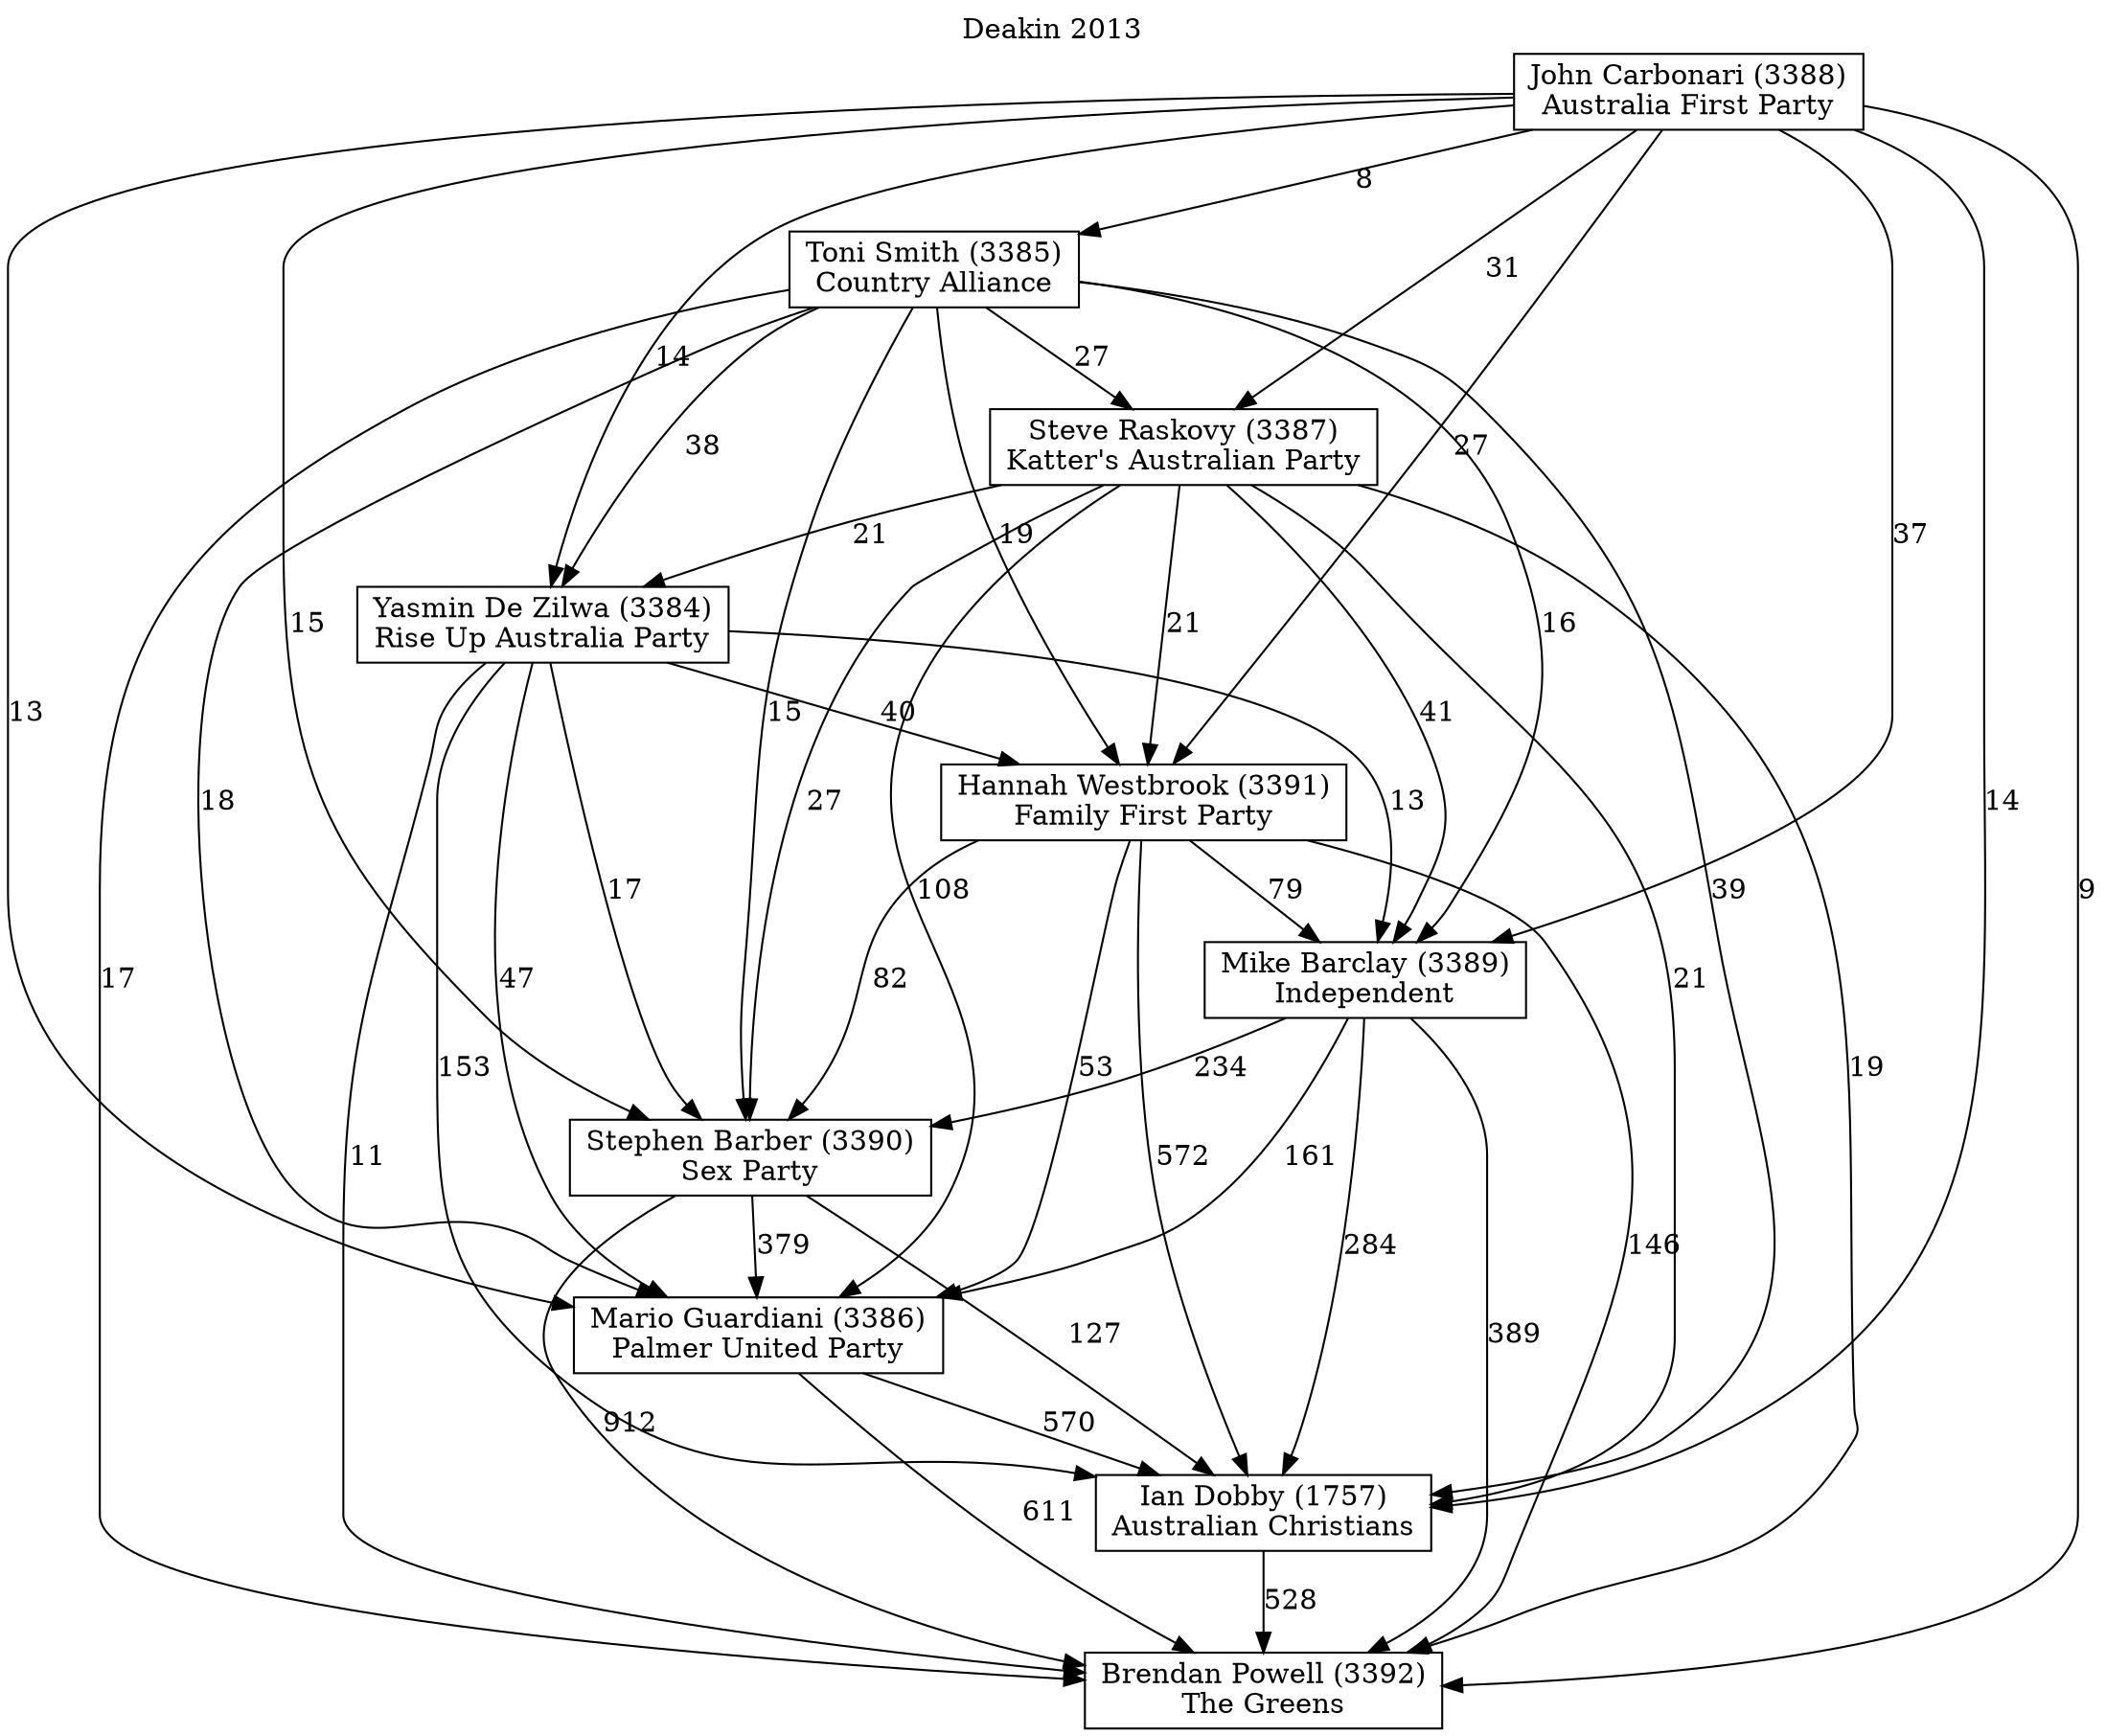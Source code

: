 // House preference flow
digraph "Brendan Powell (3392)_Deakin_2013" {
	graph [label="Deakin 2013" labelloc=t mclimit=10]
	node [shape=box]
	"Brendan Powell (3392)" [label="Brendan Powell (3392)
The Greens"]
	"Ian Dobby (1757)" [label="Ian Dobby (1757)
Australian Christians"]
	"Mario Guardiani (3386)" [label="Mario Guardiani (3386)
Palmer United Party"]
	"Stephen Barber (3390)" [label="Stephen Barber (3390)
Sex Party"]
	"Mike Barclay (3389)" [label="Mike Barclay (3389)
Independent"]
	"Hannah Westbrook (3391)" [label="Hannah Westbrook (3391)
Family First Party"]
	"Yasmin De Zilwa (3384)" [label="Yasmin De Zilwa (3384)
Rise Up Australia Party"]
	"Steve Raskovy (3387)" [label="Steve Raskovy (3387)
Katter's Australian Party"]
	"Toni Smith (3385)" [label="Toni Smith (3385)
Country Alliance"]
	"John Carbonari (3388)" [label="John Carbonari (3388)
Australia First Party"]
	"Brendan Powell (3392)" [label="Brendan Powell (3392)
The Greens"]
	"Mario Guardiani (3386)" [label="Mario Guardiani (3386)
Palmer United Party"]
	"Stephen Barber (3390)" [label="Stephen Barber (3390)
Sex Party"]
	"Mike Barclay (3389)" [label="Mike Barclay (3389)
Independent"]
	"Hannah Westbrook (3391)" [label="Hannah Westbrook (3391)
Family First Party"]
	"Yasmin De Zilwa (3384)" [label="Yasmin De Zilwa (3384)
Rise Up Australia Party"]
	"Steve Raskovy (3387)" [label="Steve Raskovy (3387)
Katter's Australian Party"]
	"Toni Smith (3385)" [label="Toni Smith (3385)
Country Alliance"]
	"John Carbonari (3388)" [label="John Carbonari (3388)
Australia First Party"]
	"Brendan Powell (3392)" [label="Brendan Powell (3392)
The Greens"]
	"Stephen Barber (3390)" [label="Stephen Barber (3390)
Sex Party"]
	"Mike Barclay (3389)" [label="Mike Barclay (3389)
Independent"]
	"Hannah Westbrook (3391)" [label="Hannah Westbrook (3391)
Family First Party"]
	"Yasmin De Zilwa (3384)" [label="Yasmin De Zilwa (3384)
Rise Up Australia Party"]
	"Steve Raskovy (3387)" [label="Steve Raskovy (3387)
Katter's Australian Party"]
	"Toni Smith (3385)" [label="Toni Smith (3385)
Country Alliance"]
	"John Carbonari (3388)" [label="John Carbonari (3388)
Australia First Party"]
	"Brendan Powell (3392)" [label="Brendan Powell (3392)
The Greens"]
	"Mike Barclay (3389)" [label="Mike Barclay (3389)
Independent"]
	"Hannah Westbrook (3391)" [label="Hannah Westbrook (3391)
Family First Party"]
	"Yasmin De Zilwa (3384)" [label="Yasmin De Zilwa (3384)
Rise Up Australia Party"]
	"Steve Raskovy (3387)" [label="Steve Raskovy (3387)
Katter's Australian Party"]
	"Toni Smith (3385)" [label="Toni Smith (3385)
Country Alliance"]
	"John Carbonari (3388)" [label="John Carbonari (3388)
Australia First Party"]
	"Brendan Powell (3392)" [label="Brendan Powell (3392)
The Greens"]
	"Hannah Westbrook (3391)" [label="Hannah Westbrook (3391)
Family First Party"]
	"Yasmin De Zilwa (3384)" [label="Yasmin De Zilwa (3384)
Rise Up Australia Party"]
	"Steve Raskovy (3387)" [label="Steve Raskovy (3387)
Katter's Australian Party"]
	"Toni Smith (3385)" [label="Toni Smith (3385)
Country Alliance"]
	"John Carbonari (3388)" [label="John Carbonari (3388)
Australia First Party"]
	"Brendan Powell (3392)" [label="Brendan Powell (3392)
The Greens"]
	"Yasmin De Zilwa (3384)" [label="Yasmin De Zilwa (3384)
Rise Up Australia Party"]
	"Steve Raskovy (3387)" [label="Steve Raskovy (3387)
Katter's Australian Party"]
	"Toni Smith (3385)" [label="Toni Smith (3385)
Country Alliance"]
	"John Carbonari (3388)" [label="John Carbonari (3388)
Australia First Party"]
	"Brendan Powell (3392)" [label="Brendan Powell (3392)
The Greens"]
	"Steve Raskovy (3387)" [label="Steve Raskovy (3387)
Katter's Australian Party"]
	"Toni Smith (3385)" [label="Toni Smith (3385)
Country Alliance"]
	"John Carbonari (3388)" [label="John Carbonari (3388)
Australia First Party"]
	"Brendan Powell (3392)" [label="Brendan Powell (3392)
The Greens"]
	"Toni Smith (3385)" [label="Toni Smith (3385)
Country Alliance"]
	"John Carbonari (3388)" [label="John Carbonari (3388)
Australia First Party"]
	"Brendan Powell (3392)" [label="Brendan Powell (3392)
The Greens"]
	"John Carbonari (3388)" [label="John Carbonari (3388)
Australia First Party"]
	"John Carbonari (3388)" [label="John Carbonari (3388)
Australia First Party"]
	"Toni Smith (3385)" [label="Toni Smith (3385)
Country Alliance"]
	"John Carbonari (3388)" [label="John Carbonari (3388)
Australia First Party"]
	"John Carbonari (3388)" [label="John Carbonari (3388)
Australia First Party"]
	"Steve Raskovy (3387)" [label="Steve Raskovy (3387)
Katter's Australian Party"]
	"Toni Smith (3385)" [label="Toni Smith (3385)
Country Alliance"]
	"John Carbonari (3388)" [label="John Carbonari (3388)
Australia First Party"]
	"Steve Raskovy (3387)" [label="Steve Raskovy (3387)
Katter's Australian Party"]
	"John Carbonari (3388)" [label="John Carbonari (3388)
Australia First Party"]
	"John Carbonari (3388)" [label="John Carbonari (3388)
Australia First Party"]
	"Toni Smith (3385)" [label="Toni Smith (3385)
Country Alliance"]
	"John Carbonari (3388)" [label="John Carbonari (3388)
Australia First Party"]
	"John Carbonari (3388)" [label="John Carbonari (3388)
Australia First Party"]
	"Yasmin De Zilwa (3384)" [label="Yasmin De Zilwa (3384)
Rise Up Australia Party"]
	"Steve Raskovy (3387)" [label="Steve Raskovy (3387)
Katter's Australian Party"]
	"Toni Smith (3385)" [label="Toni Smith (3385)
Country Alliance"]
	"John Carbonari (3388)" [label="John Carbonari (3388)
Australia First Party"]
	"Yasmin De Zilwa (3384)" [label="Yasmin De Zilwa (3384)
Rise Up Australia Party"]
	"Toni Smith (3385)" [label="Toni Smith (3385)
Country Alliance"]
	"John Carbonari (3388)" [label="John Carbonari (3388)
Australia First Party"]
	"Yasmin De Zilwa (3384)" [label="Yasmin De Zilwa (3384)
Rise Up Australia Party"]
	"John Carbonari (3388)" [label="John Carbonari (3388)
Australia First Party"]
	"John Carbonari (3388)" [label="John Carbonari (3388)
Australia First Party"]
	"Toni Smith (3385)" [label="Toni Smith (3385)
Country Alliance"]
	"John Carbonari (3388)" [label="John Carbonari (3388)
Australia First Party"]
	"John Carbonari (3388)" [label="John Carbonari (3388)
Australia First Party"]
	"Steve Raskovy (3387)" [label="Steve Raskovy (3387)
Katter's Australian Party"]
	"Toni Smith (3385)" [label="Toni Smith (3385)
Country Alliance"]
	"John Carbonari (3388)" [label="John Carbonari (3388)
Australia First Party"]
	"Steve Raskovy (3387)" [label="Steve Raskovy (3387)
Katter's Australian Party"]
	"John Carbonari (3388)" [label="John Carbonari (3388)
Australia First Party"]
	"John Carbonari (3388)" [label="John Carbonari (3388)
Australia First Party"]
	"Toni Smith (3385)" [label="Toni Smith (3385)
Country Alliance"]
	"John Carbonari (3388)" [label="John Carbonari (3388)
Australia First Party"]
	"John Carbonari (3388)" [label="John Carbonari (3388)
Australia First Party"]
	"Hannah Westbrook (3391)" [label="Hannah Westbrook (3391)
Family First Party"]
	"Yasmin De Zilwa (3384)" [label="Yasmin De Zilwa (3384)
Rise Up Australia Party"]
	"Steve Raskovy (3387)" [label="Steve Raskovy (3387)
Katter's Australian Party"]
	"Toni Smith (3385)" [label="Toni Smith (3385)
Country Alliance"]
	"John Carbonari (3388)" [label="John Carbonari (3388)
Australia First Party"]
	"Hannah Westbrook (3391)" [label="Hannah Westbrook (3391)
Family First Party"]
	"Steve Raskovy (3387)" [label="Steve Raskovy (3387)
Katter's Australian Party"]
	"Toni Smith (3385)" [label="Toni Smith (3385)
Country Alliance"]
	"John Carbonari (3388)" [label="John Carbonari (3388)
Australia First Party"]
	"Hannah Westbrook (3391)" [label="Hannah Westbrook (3391)
Family First Party"]
	"Toni Smith (3385)" [label="Toni Smith (3385)
Country Alliance"]
	"John Carbonari (3388)" [label="John Carbonari (3388)
Australia First Party"]
	"Hannah Westbrook (3391)" [label="Hannah Westbrook (3391)
Family First Party"]
	"John Carbonari (3388)" [label="John Carbonari (3388)
Australia First Party"]
	"John Carbonari (3388)" [label="John Carbonari (3388)
Australia First Party"]
	"Toni Smith (3385)" [label="Toni Smith (3385)
Country Alliance"]
	"John Carbonari (3388)" [label="John Carbonari (3388)
Australia First Party"]
	"John Carbonari (3388)" [label="John Carbonari (3388)
Australia First Party"]
	"Steve Raskovy (3387)" [label="Steve Raskovy (3387)
Katter's Australian Party"]
	"Toni Smith (3385)" [label="Toni Smith (3385)
Country Alliance"]
	"John Carbonari (3388)" [label="John Carbonari (3388)
Australia First Party"]
	"Steve Raskovy (3387)" [label="Steve Raskovy (3387)
Katter's Australian Party"]
	"John Carbonari (3388)" [label="John Carbonari (3388)
Australia First Party"]
	"John Carbonari (3388)" [label="John Carbonari (3388)
Australia First Party"]
	"Toni Smith (3385)" [label="Toni Smith (3385)
Country Alliance"]
	"John Carbonari (3388)" [label="John Carbonari (3388)
Australia First Party"]
	"John Carbonari (3388)" [label="John Carbonari (3388)
Australia First Party"]
	"Yasmin De Zilwa (3384)" [label="Yasmin De Zilwa (3384)
Rise Up Australia Party"]
	"Steve Raskovy (3387)" [label="Steve Raskovy (3387)
Katter's Australian Party"]
	"Toni Smith (3385)" [label="Toni Smith (3385)
Country Alliance"]
	"John Carbonari (3388)" [label="John Carbonari (3388)
Australia First Party"]
	"Yasmin De Zilwa (3384)" [label="Yasmin De Zilwa (3384)
Rise Up Australia Party"]
	"Toni Smith (3385)" [label="Toni Smith (3385)
Country Alliance"]
	"John Carbonari (3388)" [label="John Carbonari (3388)
Australia First Party"]
	"Yasmin De Zilwa (3384)" [label="Yasmin De Zilwa (3384)
Rise Up Australia Party"]
	"John Carbonari (3388)" [label="John Carbonari (3388)
Australia First Party"]
	"John Carbonari (3388)" [label="John Carbonari (3388)
Australia First Party"]
	"Toni Smith (3385)" [label="Toni Smith (3385)
Country Alliance"]
	"John Carbonari (3388)" [label="John Carbonari (3388)
Australia First Party"]
	"John Carbonari (3388)" [label="John Carbonari (3388)
Australia First Party"]
	"Steve Raskovy (3387)" [label="Steve Raskovy (3387)
Katter's Australian Party"]
	"Toni Smith (3385)" [label="Toni Smith (3385)
Country Alliance"]
	"John Carbonari (3388)" [label="John Carbonari (3388)
Australia First Party"]
	"Steve Raskovy (3387)" [label="Steve Raskovy (3387)
Katter's Australian Party"]
	"John Carbonari (3388)" [label="John Carbonari (3388)
Australia First Party"]
	"John Carbonari (3388)" [label="John Carbonari (3388)
Australia First Party"]
	"Toni Smith (3385)" [label="Toni Smith (3385)
Country Alliance"]
	"John Carbonari (3388)" [label="John Carbonari (3388)
Australia First Party"]
	"John Carbonari (3388)" [label="John Carbonari (3388)
Australia First Party"]
	"Mike Barclay (3389)" [label="Mike Barclay (3389)
Independent"]
	"Hannah Westbrook (3391)" [label="Hannah Westbrook (3391)
Family First Party"]
	"Yasmin De Zilwa (3384)" [label="Yasmin De Zilwa (3384)
Rise Up Australia Party"]
	"Steve Raskovy (3387)" [label="Steve Raskovy (3387)
Katter's Australian Party"]
	"Toni Smith (3385)" [label="Toni Smith (3385)
Country Alliance"]
	"John Carbonari (3388)" [label="John Carbonari (3388)
Australia First Party"]
	"Mike Barclay (3389)" [label="Mike Barclay (3389)
Independent"]
	"Yasmin De Zilwa (3384)" [label="Yasmin De Zilwa (3384)
Rise Up Australia Party"]
	"Steve Raskovy (3387)" [label="Steve Raskovy (3387)
Katter's Australian Party"]
	"Toni Smith (3385)" [label="Toni Smith (3385)
Country Alliance"]
	"John Carbonari (3388)" [label="John Carbonari (3388)
Australia First Party"]
	"Mike Barclay (3389)" [label="Mike Barclay (3389)
Independent"]
	"Steve Raskovy (3387)" [label="Steve Raskovy (3387)
Katter's Australian Party"]
	"Toni Smith (3385)" [label="Toni Smith (3385)
Country Alliance"]
	"John Carbonari (3388)" [label="John Carbonari (3388)
Australia First Party"]
	"Mike Barclay (3389)" [label="Mike Barclay (3389)
Independent"]
	"Toni Smith (3385)" [label="Toni Smith (3385)
Country Alliance"]
	"John Carbonari (3388)" [label="John Carbonari (3388)
Australia First Party"]
	"Mike Barclay (3389)" [label="Mike Barclay (3389)
Independent"]
	"John Carbonari (3388)" [label="John Carbonari (3388)
Australia First Party"]
	"John Carbonari (3388)" [label="John Carbonari (3388)
Australia First Party"]
	"Toni Smith (3385)" [label="Toni Smith (3385)
Country Alliance"]
	"John Carbonari (3388)" [label="John Carbonari (3388)
Australia First Party"]
	"John Carbonari (3388)" [label="John Carbonari (3388)
Australia First Party"]
	"Steve Raskovy (3387)" [label="Steve Raskovy (3387)
Katter's Australian Party"]
	"Toni Smith (3385)" [label="Toni Smith (3385)
Country Alliance"]
	"John Carbonari (3388)" [label="John Carbonari (3388)
Australia First Party"]
	"Steve Raskovy (3387)" [label="Steve Raskovy (3387)
Katter's Australian Party"]
	"John Carbonari (3388)" [label="John Carbonari (3388)
Australia First Party"]
	"John Carbonari (3388)" [label="John Carbonari (3388)
Australia First Party"]
	"Toni Smith (3385)" [label="Toni Smith (3385)
Country Alliance"]
	"John Carbonari (3388)" [label="John Carbonari (3388)
Australia First Party"]
	"John Carbonari (3388)" [label="John Carbonari (3388)
Australia First Party"]
	"Yasmin De Zilwa (3384)" [label="Yasmin De Zilwa (3384)
Rise Up Australia Party"]
	"Steve Raskovy (3387)" [label="Steve Raskovy (3387)
Katter's Australian Party"]
	"Toni Smith (3385)" [label="Toni Smith (3385)
Country Alliance"]
	"John Carbonari (3388)" [label="John Carbonari (3388)
Australia First Party"]
	"Yasmin De Zilwa (3384)" [label="Yasmin De Zilwa (3384)
Rise Up Australia Party"]
	"Toni Smith (3385)" [label="Toni Smith (3385)
Country Alliance"]
	"John Carbonari (3388)" [label="John Carbonari (3388)
Australia First Party"]
	"Yasmin De Zilwa (3384)" [label="Yasmin De Zilwa (3384)
Rise Up Australia Party"]
	"John Carbonari (3388)" [label="John Carbonari (3388)
Australia First Party"]
	"John Carbonari (3388)" [label="John Carbonari (3388)
Australia First Party"]
	"Toni Smith (3385)" [label="Toni Smith (3385)
Country Alliance"]
	"John Carbonari (3388)" [label="John Carbonari (3388)
Australia First Party"]
	"John Carbonari (3388)" [label="John Carbonari (3388)
Australia First Party"]
	"Steve Raskovy (3387)" [label="Steve Raskovy (3387)
Katter's Australian Party"]
	"Toni Smith (3385)" [label="Toni Smith (3385)
Country Alliance"]
	"John Carbonari (3388)" [label="John Carbonari (3388)
Australia First Party"]
	"Steve Raskovy (3387)" [label="Steve Raskovy (3387)
Katter's Australian Party"]
	"John Carbonari (3388)" [label="John Carbonari (3388)
Australia First Party"]
	"John Carbonari (3388)" [label="John Carbonari (3388)
Australia First Party"]
	"Toni Smith (3385)" [label="Toni Smith (3385)
Country Alliance"]
	"John Carbonari (3388)" [label="John Carbonari (3388)
Australia First Party"]
	"John Carbonari (3388)" [label="John Carbonari (3388)
Australia First Party"]
	"Hannah Westbrook (3391)" [label="Hannah Westbrook (3391)
Family First Party"]
	"Yasmin De Zilwa (3384)" [label="Yasmin De Zilwa (3384)
Rise Up Australia Party"]
	"Steve Raskovy (3387)" [label="Steve Raskovy (3387)
Katter's Australian Party"]
	"Toni Smith (3385)" [label="Toni Smith (3385)
Country Alliance"]
	"John Carbonari (3388)" [label="John Carbonari (3388)
Australia First Party"]
	"Hannah Westbrook (3391)" [label="Hannah Westbrook (3391)
Family First Party"]
	"Steve Raskovy (3387)" [label="Steve Raskovy (3387)
Katter's Australian Party"]
	"Toni Smith (3385)" [label="Toni Smith (3385)
Country Alliance"]
	"John Carbonari (3388)" [label="John Carbonari (3388)
Australia First Party"]
	"Hannah Westbrook (3391)" [label="Hannah Westbrook (3391)
Family First Party"]
	"Toni Smith (3385)" [label="Toni Smith (3385)
Country Alliance"]
	"John Carbonari (3388)" [label="John Carbonari (3388)
Australia First Party"]
	"Hannah Westbrook (3391)" [label="Hannah Westbrook (3391)
Family First Party"]
	"John Carbonari (3388)" [label="John Carbonari (3388)
Australia First Party"]
	"John Carbonari (3388)" [label="John Carbonari (3388)
Australia First Party"]
	"Toni Smith (3385)" [label="Toni Smith (3385)
Country Alliance"]
	"John Carbonari (3388)" [label="John Carbonari (3388)
Australia First Party"]
	"John Carbonari (3388)" [label="John Carbonari (3388)
Australia First Party"]
	"Steve Raskovy (3387)" [label="Steve Raskovy (3387)
Katter's Australian Party"]
	"Toni Smith (3385)" [label="Toni Smith (3385)
Country Alliance"]
	"John Carbonari (3388)" [label="John Carbonari (3388)
Australia First Party"]
	"Steve Raskovy (3387)" [label="Steve Raskovy (3387)
Katter's Australian Party"]
	"John Carbonari (3388)" [label="John Carbonari (3388)
Australia First Party"]
	"John Carbonari (3388)" [label="John Carbonari (3388)
Australia First Party"]
	"Toni Smith (3385)" [label="Toni Smith (3385)
Country Alliance"]
	"John Carbonari (3388)" [label="John Carbonari (3388)
Australia First Party"]
	"John Carbonari (3388)" [label="John Carbonari (3388)
Australia First Party"]
	"Yasmin De Zilwa (3384)" [label="Yasmin De Zilwa (3384)
Rise Up Australia Party"]
	"Steve Raskovy (3387)" [label="Steve Raskovy (3387)
Katter's Australian Party"]
	"Toni Smith (3385)" [label="Toni Smith (3385)
Country Alliance"]
	"John Carbonari (3388)" [label="John Carbonari (3388)
Australia First Party"]
	"Yasmin De Zilwa (3384)" [label="Yasmin De Zilwa (3384)
Rise Up Australia Party"]
	"Toni Smith (3385)" [label="Toni Smith (3385)
Country Alliance"]
	"John Carbonari (3388)" [label="John Carbonari (3388)
Australia First Party"]
	"Yasmin De Zilwa (3384)" [label="Yasmin De Zilwa (3384)
Rise Up Australia Party"]
	"John Carbonari (3388)" [label="John Carbonari (3388)
Australia First Party"]
	"John Carbonari (3388)" [label="John Carbonari (3388)
Australia First Party"]
	"Toni Smith (3385)" [label="Toni Smith (3385)
Country Alliance"]
	"John Carbonari (3388)" [label="John Carbonari (3388)
Australia First Party"]
	"John Carbonari (3388)" [label="John Carbonari (3388)
Australia First Party"]
	"Steve Raskovy (3387)" [label="Steve Raskovy (3387)
Katter's Australian Party"]
	"Toni Smith (3385)" [label="Toni Smith (3385)
Country Alliance"]
	"John Carbonari (3388)" [label="John Carbonari (3388)
Australia First Party"]
	"Steve Raskovy (3387)" [label="Steve Raskovy (3387)
Katter's Australian Party"]
	"John Carbonari (3388)" [label="John Carbonari (3388)
Australia First Party"]
	"John Carbonari (3388)" [label="John Carbonari (3388)
Australia First Party"]
	"Toni Smith (3385)" [label="Toni Smith (3385)
Country Alliance"]
	"John Carbonari (3388)" [label="John Carbonari (3388)
Australia First Party"]
	"John Carbonari (3388)" [label="John Carbonari (3388)
Australia First Party"]
	"Stephen Barber (3390)" [label="Stephen Barber (3390)
Sex Party"]
	"Mike Barclay (3389)" [label="Mike Barclay (3389)
Independent"]
	"Hannah Westbrook (3391)" [label="Hannah Westbrook (3391)
Family First Party"]
	"Yasmin De Zilwa (3384)" [label="Yasmin De Zilwa (3384)
Rise Up Australia Party"]
	"Steve Raskovy (3387)" [label="Steve Raskovy (3387)
Katter's Australian Party"]
	"Toni Smith (3385)" [label="Toni Smith (3385)
Country Alliance"]
	"John Carbonari (3388)" [label="John Carbonari (3388)
Australia First Party"]
	"Stephen Barber (3390)" [label="Stephen Barber (3390)
Sex Party"]
	"Hannah Westbrook (3391)" [label="Hannah Westbrook (3391)
Family First Party"]
	"Yasmin De Zilwa (3384)" [label="Yasmin De Zilwa (3384)
Rise Up Australia Party"]
	"Steve Raskovy (3387)" [label="Steve Raskovy (3387)
Katter's Australian Party"]
	"Toni Smith (3385)" [label="Toni Smith (3385)
Country Alliance"]
	"John Carbonari (3388)" [label="John Carbonari (3388)
Australia First Party"]
	"Stephen Barber (3390)" [label="Stephen Barber (3390)
Sex Party"]
	"Yasmin De Zilwa (3384)" [label="Yasmin De Zilwa (3384)
Rise Up Australia Party"]
	"Steve Raskovy (3387)" [label="Steve Raskovy (3387)
Katter's Australian Party"]
	"Toni Smith (3385)" [label="Toni Smith (3385)
Country Alliance"]
	"John Carbonari (3388)" [label="John Carbonari (3388)
Australia First Party"]
	"Stephen Barber (3390)" [label="Stephen Barber (3390)
Sex Party"]
	"Steve Raskovy (3387)" [label="Steve Raskovy (3387)
Katter's Australian Party"]
	"Toni Smith (3385)" [label="Toni Smith (3385)
Country Alliance"]
	"John Carbonari (3388)" [label="John Carbonari (3388)
Australia First Party"]
	"Stephen Barber (3390)" [label="Stephen Barber (3390)
Sex Party"]
	"Toni Smith (3385)" [label="Toni Smith (3385)
Country Alliance"]
	"John Carbonari (3388)" [label="John Carbonari (3388)
Australia First Party"]
	"Stephen Barber (3390)" [label="Stephen Barber (3390)
Sex Party"]
	"John Carbonari (3388)" [label="John Carbonari (3388)
Australia First Party"]
	"John Carbonari (3388)" [label="John Carbonari (3388)
Australia First Party"]
	"Toni Smith (3385)" [label="Toni Smith (3385)
Country Alliance"]
	"John Carbonari (3388)" [label="John Carbonari (3388)
Australia First Party"]
	"John Carbonari (3388)" [label="John Carbonari (3388)
Australia First Party"]
	"Steve Raskovy (3387)" [label="Steve Raskovy (3387)
Katter's Australian Party"]
	"Toni Smith (3385)" [label="Toni Smith (3385)
Country Alliance"]
	"John Carbonari (3388)" [label="John Carbonari (3388)
Australia First Party"]
	"Steve Raskovy (3387)" [label="Steve Raskovy (3387)
Katter's Australian Party"]
	"John Carbonari (3388)" [label="John Carbonari (3388)
Australia First Party"]
	"John Carbonari (3388)" [label="John Carbonari (3388)
Australia First Party"]
	"Toni Smith (3385)" [label="Toni Smith (3385)
Country Alliance"]
	"John Carbonari (3388)" [label="John Carbonari (3388)
Australia First Party"]
	"John Carbonari (3388)" [label="John Carbonari (3388)
Australia First Party"]
	"Yasmin De Zilwa (3384)" [label="Yasmin De Zilwa (3384)
Rise Up Australia Party"]
	"Steve Raskovy (3387)" [label="Steve Raskovy (3387)
Katter's Australian Party"]
	"Toni Smith (3385)" [label="Toni Smith (3385)
Country Alliance"]
	"John Carbonari (3388)" [label="John Carbonari (3388)
Australia First Party"]
	"Yasmin De Zilwa (3384)" [label="Yasmin De Zilwa (3384)
Rise Up Australia Party"]
	"Toni Smith (3385)" [label="Toni Smith (3385)
Country Alliance"]
	"John Carbonari (3388)" [label="John Carbonari (3388)
Australia First Party"]
	"Yasmin De Zilwa (3384)" [label="Yasmin De Zilwa (3384)
Rise Up Australia Party"]
	"John Carbonari (3388)" [label="John Carbonari (3388)
Australia First Party"]
	"John Carbonari (3388)" [label="John Carbonari (3388)
Australia First Party"]
	"Toni Smith (3385)" [label="Toni Smith (3385)
Country Alliance"]
	"John Carbonari (3388)" [label="John Carbonari (3388)
Australia First Party"]
	"John Carbonari (3388)" [label="John Carbonari (3388)
Australia First Party"]
	"Steve Raskovy (3387)" [label="Steve Raskovy (3387)
Katter's Australian Party"]
	"Toni Smith (3385)" [label="Toni Smith (3385)
Country Alliance"]
	"John Carbonari (3388)" [label="John Carbonari (3388)
Australia First Party"]
	"Steve Raskovy (3387)" [label="Steve Raskovy (3387)
Katter's Australian Party"]
	"John Carbonari (3388)" [label="John Carbonari (3388)
Australia First Party"]
	"John Carbonari (3388)" [label="John Carbonari (3388)
Australia First Party"]
	"Toni Smith (3385)" [label="Toni Smith (3385)
Country Alliance"]
	"John Carbonari (3388)" [label="John Carbonari (3388)
Australia First Party"]
	"John Carbonari (3388)" [label="John Carbonari (3388)
Australia First Party"]
	"Hannah Westbrook (3391)" [label="Hannah Westbrook (3391)
Family First Party"]
	"Yasmin De Zilwa (3384)" [label="Yasmin De Zilwa (3384)
Rise Up Australia Party"]
	"Steve Raskovy (3387)" [label="Steve Raskovy (3387)
Katter's Australian Party"]
	"Toni Smith (3385)" [label="Toni Smith (3385)
Country Alliance"]
	"John Carbonari (3388)" [label="John Carbonari (3388)
Australia First Party"]
	"Hannah Westbrook (3391)" [label="Hannah Westbrook (3391)
Family First Party"]
	"Steve Raskovy (3387)" [label="Steve Raskovy (3387)
Katter's Australian Party"]
	"Toni Smith (3385)" [label="Toni Smith (3385)
Country Alliance"]
	"John Carbonari (3388)" [label="John Carbonari (3388)
Australia First Party"]
	"Hannah Westbrook (3391)" [label="Hannah Westbrook (3391)
Family First Party"]
	"Toni Smith (3385)" [label="Toni Smith (3385)
Country Alliance"]
	"John Carbonari (3388)" [label="John Carbonari (3388)
Australia First Party"]
	"Hannah Westbrook (3391)" [label="Hannah Westbrook (3391)
Family First Party"]
	"John Carbonari (3388)" [label="John Carbonari (3388)
Australia First Party"]
	"John Carbonari (3388)" [label="John Carbonari (3388)
Australia First Party"]
	"Toni Smith (3385)" [label="Toni Smith (3385)
Country Alliance"]
	"John Carbonari (3388)" [label="John Carbonari (3388)
Australia First Party"]
	"John Carbonari (3388)" [label="John Carbonari (3388)
Australia First Party"]
	"Steve Raskovy (3387)" [label="Steve Raskovy (3387)
Katter's Australian Party"]
	"Toni Smith (3385)" [label="Toni Smith (3385)
Country Alliance"]
	"John Carbonari (3388)" [label="John Carbonari (3388)
Australia First Party"]
	"Steve Raskovy (3387)" [label="Steve Raskovy (3387)
Katter's Australian Party"]
	"John Carbonari (3388)" [label="John Carbonari (3388)
Australia First Party"]
	"John Carbonari (3388)" [label="John Carbonari (3388)
Australia First Party"]
	"Toni Smith (3385)" [label="Toni Smith (3385)
Country Alliance"]
	"John Carbonari (3388)" [label="John Carbonari (3388)
Australia First Party"]
	"John Carbonari (3388)" [label="John Carbonari (3388)
Australia First Party"]
	"Yasmin De Zilwa (3384)" [label="Yasmin De Zilwa (3384)
Rise Up Australia Party"]
	"Steve Raskovy (3387)" [label="Steve Raskovy (3387)
Katter's Australian Party"]
	"Toni Smith (3385)" [label="Toni Smith (3385)
Country Alliance"]
	"John Carbonari (3388)" [label="John Carbonari (3388)
Australia First Party"]
	"Yasmin De Zilwa (3384)" [label="Yasmin De Zilwa (3384)
Rise Up Australia Party"]
	"Toni Smith (3385)" [label="Toni Smith (3385)
Country Alliance"]
	"John Carbonari (3388)" [label="John Carbonari (3388)
Australia First Party"]
	"Yasmin De Zilwa (3384)" [label="Yasmin De Zilwa (3384)
Rise Up Australia Party"]
	"John Carbonari (3388)" [label="John Carbonari (3388)
Australia First Party"]
	"John Carbonari (3388)" [label="John Carbonari (3388)
Australia First Party"]
	"Toni Smith (3385)" [label="Toni Smith (3385)
Country Alliance"]
	"John Carbonari (3388)" [label="John Carbonari (3388)
Australia First Party"]
	"John Carbonari (3388)" [label="John Carbonari (3388)
Australia First Party"]
	"Steve Raskovy (3387)" [label="Steve Raskovy (3387)
Katter's Australian Party"]
	"Toni Smith (3385)" [label="Toni Smith (3385)
Country Alliance"]
	"John Carbonari (3388)" [label="John Carbonari (3388)
Australia First Party"]
	"Steve Raskovy (3387)" [label="Steve Raskovy (3387)
Katter's Australian Party"]
	"John Carbonari (3388)" [label="John Carbonari (3388)
Australia First Party"]
	"John Carbonari (3388)" [label="John Carbonari (3388)
Australia First Party"]
	"Toni Smith (3385)" [label="Toni Smith (3385)
Country Alliance"]
	"John Carbonari (3388)" [label="John Carbonari (3388)
Australia First Party"]
	"John Carbonari (3388)" [label="John Carbonari (3388)
Australia First Party"]
	"Mike Barclay (3389)" [label="Mike Barclay (3389)
Independent"]
	"Hannah Westbrook (3391)" [label="Hannah Westbrook (3391)
Family First Party"]
	"Yasmin De Zilwa (3384)" [label="Yasmin De Zilwa (3384)
Rise Up Australia Party"]
	"Steve Raskovy (3387)" [label="Steve Raskovy (3387)
Katter's Australian Party"]
	"Toni Smith (3385)" [label="Toni Smith (3385)
Country Alliance"]
	"John Carbonari (3388)" [label="John Carbonari (3388)
Australia First Party"]
	"Mike Barclay (3389)" [label="Mike Barclay (3389)
Independent"]
	"Yasmin De Zilwa (3384)" [label="Yasmin De Zilwa (3384)
Rise Up Australia Party"]
	"Steve Raskovy (3387)" [label="Steve Raskovy (3387)
Katter's Australian Party"]
	"Toni Smith (3385)" [label="Toni Smith (3385)
Country Alliance"]
	"John Carbonari (3388)" [label="John Carbonari (3388)
Australia First Party"]
	"Mike Barclay (3389)" [label="Mike Barclay (3389)
Independent"]
	"Steve Raskovy (3387)" [label="Steve Raskovy (3387)
Katter's Australian Party"]
	"Toni Smith (3385)" [label="Toni Smith (3385)
Country Alliance"]
	"John Carbonari (3388)" [label="John Carbonari (3388)
Australia First Party"]
	"Mike Barclay (3389)" [label="Mike Barclay (3389)
Independent"]
	"Toni Smith (3385)" [label="Toni Smith (3385)
Country Alliance"]
	"John Carbonari (3388)" [label="John Carbonari (3388)
Australia First Party"]
	"Mike Barclay (3389)" [label="Mike Barclay (3389)
Independent"]
	"John Carbonari (3388)" [label="John Carbonari (3388)
Australia First Party"]
	"John Carbonari (3388)" [label="John Carbonari (3388)
Australia First Party"]
	"Toni Smith (3385)" [label="Toni Smith (3385)
Country Alliance"]
	"John Carbonari (3388)" [label="John Carbonari (3388)
Australia First Party"]
	"John Carbonari (3388)" [label="John Carbonari (3388)
Australia First Party"]
	"Steve Raskovy (3387)" [label="Steve Raskovy (3387)
Katter's Australian Party"]
	"Toni Smith (3385)" [label="Toni Smith (3385)
Country Alliance"]
	"John Carbonari (3388)" [label="John Carbonari (3388)
Australia First Party"]
	"Steve Raskovy (3387)" [label="Steve Raskovy (3387)
Katter's Australian Party"]
	"John Carbonari (3388)" [label="John Carbonari (3388)
Australia First Party"]
	"John Carbonari (3388)" [label="John Carbonari (3388)
Australia First Party"]
	"Toni Smith (3385)" [label="Toni Smith (3385)
Country Alliance"]
	"John Carbonari (3388)" [label="John Carbonari (3388)
Australia First Party"]
	"John Carbonari (3388)" [label="John Carbonari (3388)
Australia First Party"]
	"Yasmin De Zilwa (3384)" [label="Yasmin De Zilwa (3384)
Rise Up Australia Party"]
	"Steve Raskovy (3387)" [label="Steve Raskovy (3387)
Katter's Australian Party"]
	"Toni Smith (3385)" [label="Toni Smith (3385)
Country Alliance"]
	"John Carbonari (3388)" [label="John Carbonari (3388)
Australia First Party"]
	"Yasmin De Zilwa (3384)" [label="Yasmin De Zilwa (3384)
Rise Up Australia Party"]
	"Toni Smith (3385)" [label="Toni Smith (3385)
Country Alliance"]
	"John Carbonari (3388)" [label="John Carbonari (3388)
Australia First Party"]
	"Yasmin De Zilwa (3384)" [label="Yasmin De Zilwa (3384)
Rise Up Australia Party"]
	"John Carbonari (3388)" [label="John Carbonari (3388)
Australia First Party"]
	"John Carbonari (3388)" [label="John Carbonari (3388)
Australia First Party"]
	"Toni Smith (3385)" [label="Toni Smith (3385)
Country Alliance"]
	"John Carbonari (3388)" [label="John Carbonari (3388)
Australia First Party"]
	"John Carbonari (3388)" [label="John Carbonari (3388)
Australia First Party"]
	"Steve Raskovy (3387)" [label="Steve Raskovy (3387)
Katter's Australian Party"]
	"Toni Smith (3385)" [label="Toni Smith (3385)
Country Alliance"]
	"John Carbonari (3388)" [label="John Carbonari (3388)
Australia First Party"]
	"Steve Raskovy (3387)" [label="Steve Raskovy (3387)
Katter's Australian Party"]
	"John Carbonari (3388)" [label="John Carbonari (3388)
Australia First Party"]
	"John Carbonari (3388)" [label="John Carbonari (3388)
Australia First Party"]
	"Toni Smith (3385)" [label="Toni Smith (3385)
Country Alliance"]
	"John Carbonari (3388)" [label="John Carbonari (3388)
Australia First Party"]
	"John Carbonari (3388)" [label="John Carbonari (3388)
Australia First Party"]
	"Hannah Westbrook (3391)" [label="Hannah Westbrook (3391)
Family First Party"]
	"Yasmin De Zilwa (3384)" [label="Yasmin De Zilwa (3384)
Rise Up Australia Party"]
	"Steve Raskovy (3387)" [label="Steve Raskovy (3387)
Katter's Australian Party"]
	"Toni Smith (3385)" [label="Toni Smith (3385)
Country Alliance"]
	"John Carbonari (3388)" [label="John Carbonari (3388)
Australia First Party"]
	"Hannah Westbrook (3391)" [label="Hannah Westbrook (3391)
Family First Party"]
	"Steve Raskovy (3387)" [label="Steve Raskovy (3387)
Katter's Australian Party"]
	"Toni Smith (3385)" [label="Toni Smith (3385)
Country Alliance"]
	"John Carbonari (3388)" [label="John Carbonari (3388)
Australia First Party"]
	"Hannah Westbrook (3391)" [label="Hannah Westbrook (3391)
Family First Party"]
	"Toni Smith (3385)" [label="Toni Smith (3385)
Country Alliance"]
	"John Carbonari (3388)" [label="John Carbonari (3388)
Australia First Party"]
	"Hannah Westbrook (3391)" [label="Hannah Westbrook (3391)
Family First Party"]
	"John Carbonari (3388)" [label="John Carbonari (3388)
Australia First Party"]
	"John Carbonari (3388)" [label="John Carbonari (3388)
Australia First Party"]
	"Toni Smith (3385)" [label="Toni Smith (3385)
Country Alliance"]
	"John Carbonari (3388)" [label="John Carbonari (3388)
Australia First Party"]
	"John Carbonari (3388)" [label="John Carbonari (3388)
Australia First Party"]
	"Steve Raskovy (3387)" [label="Steve Raskovy (3387)
Katter's Australian Party"]
	"Toni Smith (3385)" [label="Toni Smith (3385)
Country Alliance"]
	"John Carbonari (3388)" [label="John Carbonari (3388)
Australia First Party"]
	"Steve Raskovy (3387)" [label="Steve Raskovy (3387)
Katter's Australian Party"]
	"John Carbonari (3388)" [label="John Carbonari (3388)
Australia First Party"]
	"John Carbonari (3388)" [label="John Carbonari (3388)
Australia First Party"]
	"Toni Smith (3385)" [label="Toni Smith (3385)
Country Alliance"]
	"John Carbonari (3388)" [label="John Carbonari (3388)
Australia First Party"]
	"John Carbonari (3388)" [label="John Carbonari (3388)
Australia First Party"]
	"Yasmin De Zilwa (3384)" [label="Yasmin De Zilwa (3384)
Rise Up Australia Party"]
	"Steve Raskovy (3387)" [label="Steve Raskovy (3387)
Katter's Australian Party"]
	"Toni Smith (3385)" [label="Toni Smith (3385)
Country Alliance"]
	"John Carbonari (3388)" [label="John Carbonari (3388)
Australia First Party"]
	"Yasmin De Zilwa (3384)" [label="Yasmin De Zilwa (3384)
Rise Up Australia Party"]
	"Toni Smith (3385)" [label="Toni Smith (3385)
Country Alliance"]
	"John Carbonari (3388)" [label="John Carbonari (3388)
Australia First Party"]
	"Yasmin De Zilwa (3384)" [label="Yasmin De Zilwa (3384)
Rise Up Australia Party"]
	"John Carbonari (3388)" [label="John Carbonari (3388)
Australia First Party"]
	"John Carbonari (3388)" [label="John Carbonari (3388)
Australia First Party"]
	"Toni Smith (3385)" [label="Toni Smith (3385)
Country Alliance"]
	"John Carbonari (3388)" [label="John Carbonari (3388)
Australia First Party"]
	"John Carbonari (3388)" [label="John Carbonari (3388)
Australia First Party"]
	"Steve Raskovy (3387)" [label="Steve Raskovy (3387)
Katter's Australian Party"]
	"Toni Smith (3385)" [label="Toni Smith (3385)
Country Alliance"]
	"John Carbonari (3388)" [label="John Carbonari (3388)
Australia First Party"]
	"Steve Raskovy (3387)" [label="Steve Raskovy (3387)
Katter's Australian Party"]
	"John Carbonari (3388)" [label="John Carbonari (3388)
Australia First Party"]
	"John Carbonari (3388)" [label="John Carbonari (3388)
Australia First Party"]
	"Toni Smith (3385)" [label="Toni Smith (3385)
Country Alliance"]
	"John Carbonari (3388)" [label="John Carbonari (3388)
Australia First Party"]
	"John Carbonari (3388)" [label="John Carbonari (3388)
Australia First Party"]
	"Mario Guardiani (3386)" [label="Mario Guardiani (3386)
Palmer United Party"]
	"Stephen Barber (3390)" [label="Stephen Barber (3390)
Sex Party"]
	"Mike Barclay (3389)" [label="Mike Barclay (3389)
Independent"]
	"Hannah Westbrook (3391)" [label="Hannah Westbrook (3391)
Family First Party"]
	"Yasmin De Zilwa (3384)" [label="Yasmin De Zilwa (3384)
Rise Up Australia Party"]
	"Steve Raskovy (3387)" [label="Steve Raskovy (3387)
Katter's Australian Party"]
	"Toni Smith (3385)" [label="Toni Smith (3385)
Country Alliance"]
	"John Carbonari (3388)" [label="John Carbonari (3388)
Australia First Party"]
	"Mario Guardiani (3386)" [label="Mario Guardiani (3386)
Palmer United Party"]
	"Mike Barclay (3389)" [label="Mike Barclay (3389)
Independent"]
	"Hannah Westbrook (3391)" [label="Hannah Westbrook (3391)
Family First Party"]
	"Yasmin De Zilwa (3384)" [label="Yasmin De Zilwa (3384)
Rise Up Australia Party"]
	"Steve Raskovy (3387)" [label="Steve Raskovy (3387)
Katter's Australian Party"]
	"Toni Smith (3385)" [label="Toni Smith (3385)
Country Alliance"]
	"John Carbonari (3388)" [label="John Carbonari (3388)
Australia First Party"]
	"Mario Guardiani (3386)" [label="Mario Guardiani (3386)
Palmer United Party"]
	"Hannah Westbrook (3391)" [label="Hannah Westbrook (3391)
Family First Party"]
	"Yasmin De Zilwa (3384)" [label="Yasmin De Zilwa (3384)
Rise Up Australia Party"]
	"Steve Raskovy (3387)" [label="Steve Raskovy (3387)
Katter's Australian Party"]
	"Toni Smith (3385)" [label="Toni Smith (3385)
Country Alliance"]
	"John Carbonari (3388)" [label="John Carbonari (3388)
Australia First Party"]
	"Mario Guardiani (3386)" [label="Mario Guardiani (3386)
Palmer United Party"]
	"Yasmin De Zilwa (3384)" [label="Yasmin De Zilwa (3384)
Rise Up Australia Party"]
	"Steve Raskovy (3387)" [label="Steve Raskovy (3387)
Katter's Australian Party"]
	"Toni Smith (3385)" [label="Toni Smith (3385)
Country Alliance"]
	"John Carbonari (3388)" [label="John Carbonari (3388)
Australia First Party"]
	"Mario Guardiani (3386)" [label="Mario Guardiani (3386)
Palmer United Party"]
	"Steve Raskovy (3387)" [label="Steve Raskovy (3387)
Katter's Australian Party"]
	"Toni Smith (3385)" [label="Toni Smith (3385)
Country Alliance"]
	"John Carbonari (3388)" [label="John Carbonari (3388)
Australia First Party"]
	"Mario Guardiani (3386)" [label="Mario Guardiani (3386)
Palmer United Party"]
	"Toni Smith (3385)" [label="Toni Smith (3385)
Country Alliance"]
	"John Carbonari (3388)" [label="John Carbonari (3388)
Australia First Party"]
	"Mario Guardiani (3386)" [label="Mario Guardiani (3386)
Palmer United Party"]
	"John Carbonari (3388)" [label="John Carbonari (3388)
Australia First Party"]
	"John Carbonari (3388)" [label="John Carbonari (3388)
Australia First Party"]
	"Toni Smith (3385)" [label="Toni Smith (3385)
Country Alliance"]
	"John Carbonari (3388)" [label="John Carbonari (3388)
Australia First Party"]
	"John Carbonari (3388)" [label="John Carbonari (3388)
Australia First Party"]
	"Steve Raskovy (3387)" [label="Steve Raskovy (3387)
Katter's Australian Party"]
	"Toni Smith (3385)" [label="Toni Smith (3385)
Country Alliance"]
	"John Carbonari (3388)" [label="John Carbonari (3388)
Australia First Party"]
	"Steve Raskovy (3387)" [label="Steve Raskovy (3387)
Katter's Australian Party"]
	"John Carbonari (3388)" [label="John Carbonari (3388)
Australia First Party"]
	"John Carbonari (3388)" [label="John Carbonari (3388)
Australia First Party"]
	"Toni Smith (3385)" [label="Toni Smith (3385)
Country Alliance"]
	"John Carbonari (3388)" [label="John Carbonari (3388)
Australia First Party"]
	"John Carbonari (3388)" [label="John Carbonari (3388)
Australia First Party"]
	"Yasmin De Zilwa (3384)" [label="Yasmin De Zilwa (3384)
Rise Up Australia Party"]
	"Steve Raskovy (3387)" [label="Steve Raskovy (3387)
Katter's Australian Party"]
	"Toni Smith (3385)" [label="Toni Smith (3385)
Country Alliance"]
	"John Carbonari (3388)" [label="John Carbonari (3388)
Australia First Party"]
	"Yasmin De Zilwa (3384)" [label="Yasmin De Zilwa (3384)
Rise Up Australia Party"]
	"Toni Smith (3385)" [label="Toni Smith (3385)
Country Alliance"]
	"John Carbonari (3388)" [label="John Carbonari (3388)
Australia First Party"]
	"Yasmin De Zilwa (3384)" [label="Yasmin De Zilwa (3384)
Rise Up Australia Party"]
	"John Carbonari (3388)" [label="John Carbonari (3388)
Australia First Party"]
	"John Carbonari (3388)" [label="John Carbonari (3388)
Australia First Party"]
	"Toni Smith (3385)" [label="Toni Smith (3385)
Country Alliance"]
	"John Carbonari (3388)" [label="John Carbonari (3388)
Australia First Party"]
	"John Carbonari (3388)" [label="John Carbonari (3388)
Australia First Party"]
	"Steve Raskovy (3387)" [label="Steve Raskovy (3387)
Katter's Australian Party"]
	"Toni Smith (3385)" [label="Toni Smith (3385)
Country Alliance"]
	"John Carbonari (3388)" [label="John Carbonari (3388)
Australia First Party"]
	"Steve Raskovy (3387)" [label="Steve Raskovy (3387)
Katter's Australian Party"]
	"John Carbonari (3388)" [label="John Carbonari (3388)
Australia First Party"]
	"John Carbonari (3388)" [label="John Carbonari (3388)
Australia First Party"]
	"Toni Smith (3385)" [label="Toni Smith (3385)
Country Alliance"]
	"John Carbonari (3388)" [label="John Carbonari (3388)
Australia First Party"]
	"John Carbonari (3388)" [label="John Carbonari (3388)
Australia First Party"]
	"Hannah Westbrook (3391)" [label="Hannah Westbrook (3391)
Family First Party"]
	"Yasmin De Zilwa (3384)" [label="Yasmin De Zilwa (3384)
Rise Up Australia Party"]
	"Steve Raskovy (3387)" [label="Steve Raskovy (3387)
Katter's Australian Party"]
	"Toni Smith (3385)" [label="Toni Smith (3385)
Country Alliance"]
	"John Carbonari (3388)" [label="John Carbonari (3388)
Australia First Party"]
	"Hannah Westbrook (3391)" [label="Hannah Westbrook (3391)
Family First Party"]
	"Steve Raskovy (3387)" [label="Steve Raskovy (3387)
Katter's Australian Party"]
	"Toni Smith (3385)" [label="Toni Smith (3385)
Country Alliance"]
	"John Carbonari (3388)" [label="John Carbonari (3388)
Australia First Party"]
	"Hannah Westbrook (3391)" [label="Hannah Westbrook (3391)
Family First Party"]
	"Toni Smith (3385)" [label="Toni Smith (3385)
Country Alliance"]
	"John Carbonari (3388)" [label="John Carbonari (3388)
Australia First Party"]
	"Hannah Westbrook (3391)" [label="Hannah Westbrook (3391)
Family First Party"]
	"John Carbonari (3388)" [label="John Carbonari (3388)
Australia First Party"]
	"John Carbonari (3388)" [label="John Carbonari (3388)
Australia First Party"]
	"Toni Smith (3385)" [label="Toni Smith (3385)
Country Alliance"]
	"John Carbonari (3388)" [label="John Carbonari (3388)
Australia First Party"]
	"John Carbonari (3388)" [label="John Carbonari (3388)
Australia First Party"]
	"Steve Raskovy (3387)" [label="Steve Raskovy (3387)
Katter's Australian Party"]
	"Toni Smith (3385)" [label="Toni Smith (3385)
Country Alliance"]
	"John Carbonari (3388)" [label="John Carbonari (3388)
Australia First Party"]
	"Steve Raskovy (3387)" [label="Steve Raskovy (3387)
Katter's Australian Party"]
	"John Carbonari (3388)" [label="John Carbonari (3388)
Australia First Party"]
	"John Carbonari (3388)" [label="John Carbonari (3388)
Australia First Party"]
	"Toni Smith (3385)" [label="Toni Smith (3385)
Country Alliance"]
	"John Carbonari (3388)" [label="John Carbonari (3388)
Australia First Party"]
	"John Carbonari (3388)" [label="John Carbonari (3388)
Australia First Party"]
	"Yasmin De Zilwa (3384)" [label="Yasmin De Zilwa (3384)
Rise Up Australia Party"]
	"Steve Raskovy (3387)" [label="Steve Raskovy (3387)
Katter's Australian Party"]
	"Toni Smith (3385)" [label="Toni Smith (3385)
Country Alliance"]
	"John Carbonari (3388)" [label="John Carbonari (3388)
Australia First Party"]
	"Yasmin De Zilwa (3384)" [label="Yasmin De Zilwa (3384)
Rise Up Australia Party"]
	"Toni Smith (3385)" [label="Toni Smith (3385)
Country Alliance"]
	"John Carbonari (3388)" [label="John Carbonari (3388)
Australia First Party"]
	"Yasmin De Zilwa (3384)" [label="Yasmin De Zilwa (3384)
Rise Up Australia Party"]
	"John Carbonari (3388)" [label="John Carbonari (3388)
Australia First Party"]
	"John Carbonari (3388)" [label="John Carbonari (3388)
Australia First Party"]
	"Toni Smith (3385)" [label="Toni Smith (3385)
Country Alliance"]
	"John Carbonari (3388)" [label="John Carbonari (3388)
Australia First Party"]
	"John Carbonari (3388)" [label="John Carbonari (3388)
Australia First Party"]
	"Steve Raskovy (3387)" [label="Steve Raskovy (3387)
Katter's Australian Party"]
	"Toni Smith (3385)" [label="Toni Smith (3385)
Country Alliance"]
	"John Carbonari (3388)" [label="John Carbonari (3388)
Australia First Party"]
	"Steve Raskovy (3387)" [label="Steve Raskovy (3387)
Katter's Australian Party"]
	"John Carbonari (3388)" [label="John Carbonari (3388)
Australia First Party"]
	"John Carbonari (3388)" [label="John Carbonari (3388)
Australia First Party"]
	"Toni Smith (3385)" [label="Toni Smith (3385)
Country Alliance"]
	"John Carbonari (3388)" [label="John Carbonari (3388)
Australia First Party"]
	"John Carbonari (3388)" [label="John Carbonari (3388)
Australia First Party"]
	"Mike Barclay (3389)" [label="Mike Barclay (3389)
Independent"]
	"Hannah Westbrook (3391)" [label="Hannah Westbrook (3391)
Family First Party"]
	"Yasmin De Zilwa (3384)" [label="Yasmin De Zilwa (3384)
Rise Up Australia Party"]
	"Steve Raskovy (3387)" [label="Steve Raskovy (3387)
Katter's Australian Party"]
	"Toni Smith (3385)" [label="Toni Smith (3385)
Country Alliance"]
	"John Carbonari (3388)" [label="John Carbonari (3388)
Australia First Party"]
	"Mike Barclay (3389)" [label="Mike Barclay (3389)
Independent"]
	"Yasmin De Zilwa (3384)" [label="Yasmin De Zilwa (3384)
Rise Up Australia Party"]
	"Steve Raskovy (3387)" [label="Steve Raskovy (3387)
Katter's Australian Party"]
	"Toni Smith (3385)" [label="Toni Smith (3385)
Country Alliance"]
	"John Carbonari (3388)" [label="John Carbonari (3388)
Australia First Party"]
	"Mike Barclay (3389)" [label="Mike Barclay (3389)
Independent"]
	"Steve Raskovy (3387)" [label="Steve Raskovy (3387)
Katter's Australian Party"]
	"Toni Smith (3385)" [label="Toni Smith (3385)
Country Alliance"]
	"John Carbonari (3388)" [label="John Carbonari (3388)
Australia First Party"]
	"Mike Barclay (3389)" [label="Mike Barclay (3389)
Independent"]
	"Toni Smith (3385)" [label="Toni Smith (3385)
Country Alliance"]
	"John Carbonari (3388)" [label="John Carbonari (3388)
Australia First Party"]
	"Mike Barclay (3389)" [label="Mike Barclay (3389)
Independent"]
	"John Carbonari (3388)" [label="John Carbonari (3388)
Australia First Party"]
	"John Carbonari (3388)" [label="John Carbonari (3388)
Australia First Party"]
	"Toni Smith (3385)" [label="Toni Smith (3385)
Country Alliance"]
	"John Carbonari (3388)" [label="John Carbonari (3388)
Australia First Party"]
	"John Carbonari (3388)" [label="John Carbonari (3388)
Australia First Party"]
	"Steve Raskovy (3387)" [label="Steve Raskovy (3387)
Katter's Australian Party"]
	"Toni Smith (3385)" [label="Toni Smith (3385)
Country Alliance"]
	"John Carbonari (3388)" [label="John Carbonari (3388)
Australia First Party"]
	"Steve Raskovy (3387)" [label="Steve Raskovy (3387)
Katter's Australian Party"]
	"John Carbonari (3388)" [label="John Carbonari (3388)
Australia First Party"]
	"John Carbonari (3388)" [label="John Carbonari (3388)
Australia First Party"]
	"Toni Smith (3385)" [label="Toni Smith (3385)
Country Alliance"]
	"John Carbonari (3388)" [label="John Carbonari (3388)
Australia First Party"]
	"John Carbonari (3388)" [label="John Carbonari (3388)
Australia First Party"]
	"Yasmin De Zilwa (3384)" [label="Yasmin De Zilwa (3384)
Rise Up Australia Party"]
	"Steve Raskovy (3387)" [label="Steve Raskovy (3387)
Katter's Australian Party"]
	"Toni Smith (3385)" [label="Toni Smith (3385)
Country Alliance"]
	"John Carbonari (3388)" [label="John Carbonari (3388)
Australia First Party"]
	"Yasmin De Zilwa (3384)" [label="Yasmin De Zilwa (3384)
Rise Up Australia Party"]
	"Toni Smith (3385)" [label="Toni Smith (3385)
Country Alliance"]
	"John Carbonari (3388)" [label="John Carbonari (3388)
Australia First Party"]
	"Yasmin De Zilwa (3384)" [label="Yasmin De Zilwa (3384)
Rise Up Australia Party"]
	"John Carbonari (3388)" [label="John Carbonari (3388)
Australia First Party"]
	"John Carbonari (3388)" [label="John Carbonari (3388)
Australia First Party"]
	"Toni Smith (3385)" [label="Toni Smith (3385)
Country Alliance"]
	"John Carbonari (3388)" [label="John Carbonari (3388)
Australia First Party"]
	"John Carbonari (3388)" [label="John Carbonari (3388)
Australia First Party"]
	"Steve Raskovy (3387)" [label="Steve Raskovy (3387)
Katter's Australian Party"]
	"Toni Smith (3385)" [label="Toni Smith (3385)
Country Alliance"]
	"John Carbonari (3388)" [label="John Carbonari (3388)
Australia First Party"]
	"Steve Raskovy (3387)" [label="Steve Raskovy (3387)
Katter's Australian Party"]
	"John Carbonari (3388)" [label="John Carbonari (3388)
Australia First Party"]
	"John Carbonari (3388)" [label="John Carbonari (3388)
Australia First Party"]
	"Toni Smith (3385)" [label="Toni Smith (3385)
Country Alliance"]
	"John Carbonari (3388)" [label="John Carbonari (3388)
Australia First Party"]
	"John Carbonari (3388)" [label="John Carbonari (3388)
Australia First Party"]
	"Hannah Westbrook (3391)" [label="Hannah Westbrook (3391)
Family First Party"]
	"Yasmin De Zilwa (3384)" [label="Yasmin De Zilwa (3384)
Rise Up Australia Party"]
	"Steve Raskovy (3387)" [label="Steve Raskovy (3387)
Katter's Australian Party"]
	"Toni Smith (3385)" [label="Toni Smith (3385)
Country Alliance"]
	"John Carbonari (3388)" [label="John Carbonari (3388)
Australia First Party"]
	"Hannah Westbrook (3391)" [label="Hannah Westbrook (3391)
Family First Party"]
	"Steve Raskovy (3387)" [label="Steve Raskovy (3387)
Katter's Australian Party"]
	"Toni Smith (3385)" [label="Toni Smith (3385)
Country Alliance"]
	"John Carbonari (3388)" [label="John Carbonari (3388)
Australia First Party"]
	"Hannah Westbrook (3391)" [label="Hannah Westbrook (3391)
Family First Party"]
	"Toni Smith (3385)" [label="Toni Smith (3385)
Country Alliance"]
	"John Carbonari (3388)" [label="John Carbonari (3388)
Australia First Party"]
	"Hannah Westbrook (3391)" [label="Hannah Westbrook (3391)
Family First Party"]
	"John Carbonari (3388)" [label="John Carbonari (3388)
Australia First Party"]
	"John Carbonari (3388)" [label="John Carbonari (3388)
Australia First Party"]
	"Toni Smith (3385)" [label="Toni Smith (3385)
Country Alliance"]
	"John Carbonari (3388)" [label="John Carbonari (3388)
Australia First Party"]
	"John Carbonari (3388)" [label="John Carbonari (3388)
Australia First Party"]
	"Steve Raskovy (3387)" [label="Steve Raskovy (3387)
Katter's Australian Party"]
	"Toni Smith (3385)" [label="Toni Smith (3385)
Country Alliance"]
	"John Carbonari (3388)" [label="John Carbonari (3388)
Australia First Party"]
	"Steve Raskovy (3387)" [label="Steve Raskovy (3387)
Katter's Australian Party"]
	"John Carbonari (3388)" [label="John Carbonari (3388)
Australia First Party"]
	"John Carbonari (3388)" [label="John Carbonari (3388)
Australia First Party"]
	"Toni Smith (3385)" [label="Toni Smith (3385)
Country Alliance"]
	"John Carbonari (3388)" [label="John Carbonari (3388)
Australia First Party"]
	"John Carbonari (3388)" [label="John Carbonari (3388)
Australia First Party"]
	"Yasmin De Zilwa (3384)" [label="Yasmin De Zilwa (3384)
Rise Up Australia Party"]
	"Steve Raskovy (3387)" [label="Steve Raskovy (3387)
Katter's Australian Party"]
	"Toni Smith (3385)" [label="Toni Smith (3385)
Country Alliance"]
	"John Carbonari (3388)" [label="John Carbonari (3388)
Australia First Party"]
	"Yasmin De Zilwa (3384)" [label="Yasmin De Zilwa (3384)
Rise Up Australia Party"]
	"Toni Smith (3385)" [label="Toni Smith (3385)
Country Alliance"]
	"John Carbonari (3388)" [label="John Carbonari (3388)
Australia First Party"]
	"Yasmin De Zilwa (3384)" [label="Yasmin De Zilwa (3384)
Rise Up Australia Party"]
	"John Carbonari (3388)" [label="John Carbonari (3388)
Australia First Party"]
	"John Carbonari (3388)" [label="John Carbonari (3388)
Australia First Party"]
	"Toni Smith (3385)" [label="Toni Smith (3385)
Country Alliance"]
	"John Carbonari (3388)" [label="John Carbonari (3388)
Australia First Party"]
	"John Carbonari (3388)" [label="John Carbonari (3388)
Australia First Party"]
	"Steve Raskovy (3387)" [label="Steve Raskovy (3387)
Katter's Australian Party"]
	"Toni Smith (3385)" [label="Toni Smith (3385)
Country Alliance"]
	"John Carbonari (3388)" [label="John Carbonari (3388)
Australia First Party"]
	"Steve Raskovy (3387)" [label="Steve Raskovy (3387)
Katter's Australian Party"]
	"John Carbonari (3388)" [label="John Carbonari (3388)
Australia First Party"]
	"John Carbonari (3388)" [label="John Carbonari (3388)
Australia First Party"]
	"Toni Smith (3385)" [label="Toni Smith (3385)
Country Alliance"]
	"John Carbonari (3388)" [label="John Carbonari (3388)
Australia First Party"]
	"John Carbonari (3388)" [label="John Carbonari (3388)
Australia First Party"]
	"Stephen Barber (3390)" [label="Stephen Barber (3390)
Sex Party"]
	"Mike Barclay (3389)" [label="Mike Barclay (3389)
Independent"]
	"Hannah Westbrook (3391)" [label="Hannah Westbrook (3391)
Family First Party"]
	"Yasmin De Zilwa (3384)" [label="Yasmin De Zilwa (3384)
Rise Up Australia Party"]
	"Steve Raskovy (3387)" [label="Steve Raskovy (3387)
Katter's Australian Party"]
	"Toni Smith (3385)" [label="Toni Smith (3385)
Country Alliance"]
	"John Carbonari (3388)" [label="John Carbonari (3388)
Australia First Party"]
	"Stephen Barber (3390)" [label="Stephen Barber (3390)
Sex Party"]
	"Hannah Westbrook (3391)" [label="Hannah Westbrook (3391)
Family First Party"]
	"Yasmin De Zilwa (3384)" [label="Yasmin De Zilwa (3384)
Rise Up Australia Party"]
	"Steve Raskovy (3387)" [label="Steve Raskovy (3387)
Katter's Australian Party"]
	"Toni Smith (3385)" [label="Toni Smith (3385)
Country Alliance"]
	"John Carbonari (3388)" [label="John Carbonari (3388)
Australia First Party"]
	"Stephen Barber (3390)" [label="Stephen Barber (3390)
Sex Party"]
	"Yasmin De Zilwa (3384)" [label="Yasmin De Zilwa (3384)
Rise Up Australia Party"]
	"Steve Raskovy (3387)" [label="Steve Raskovy (3387)
Katter's Australian Party"]
	"Toni Smith (3385)" [label="Toni Smith (3385)
Country Alliance"]
	"John Carbonari (3388)" [label="John Carbonari (3388)
Australia First Party"]
	"Stephen Barber (3390)" [label="Stephen Barber (3390)
Sex Party"]
	"Steve Raskovy (3387)" [label="Steve Raskovy (3387)
Katter's Australian Party"]
	"Toni Smith (3385)" [label="Toni Smith (3385)
Country Alliance"]
	"John Carbonari (3388)" [label="John Carbonari (3388)
Australia First Party"]
	"Stephen Barber (3390)" [label="Stephen Barber (3390)
Sex Party"]
	"Toni Smith (3385)" [label="Toni Smith (3385)
Country Alliance"]
	"John Carbonari (3388)" [label="John Carbonari (3388)
Australia First Party"]
	"Stephen Barber (3390)" [label="Stephen Barber (3390)
Sex Party"]
	"John Carbonari (3388)" [label="John Carbonari (3388)
Australia First Party"]
	"John Carbonari (3388)" [label="John Carbonari (3388)
Australia First Party"]
	"Toni Smith (3385)" [label="Toni Smith (3385)
Country Alliance"]
	"John Carbonari (3388)" [label="John Carbonari (3388)
Australia First Party"]
	"John Carbonari (3388)" [label="John Carbonari (3388)
Australia First Party"]
	"Steve Raskovy (3387)" [label="Steve Raskovy (3387)
Katter's Australian Party"]
	"Toni Smith (3385)" [label="Toni Smith (3385)
Country Alliance"]
	"John Carbonari (3388)" [label="John Carbonari (3388)
Australia First Party"]
	"Steve Raskovy (3387)" [label="Steve Raskovy (3387)
Katter's Australian Party"]
	"John Carbonari (3388)" [label="John Carbonari (3388)
Australia First Party"]
	"John Carbonari (3388)" [label="John Carbonari (3388)
Australia First Party"]
	"Toni Smith (3385)" [label="Toni Smith (3385)
Country Alliance"]
	"John Carbonari (3388)" [label="John Carbonari (3388)
Australia First Party"]
	"John Carbonari (3388)" [label="John Carbonari (3388)
Australia First Party"]
	"Yasmin De Zilwa (3384)" [label="Yasmin De Zilwa (3384)
Rise Up Australia Party"]
	"Steve Raskovy (3387)" [label="Steve Raskovy (3387)
Katter's Australian Party"]
	"Toni Smith (3385)" [label="Toni Smith (3385)
Country Alliance"]
	"John Carbonari (3388)" [label="John Carbonari (3388)
Australia First Party"]
	"Yasmin De Zilwa (3384)" [label="Yasmin De Zilwa (3384)
Rise Up Australia Party"]
	"Toni Smith (3385)" [label="Toni Smith (3385)
Country Alliance"]
	"John Carbonari (3388)" [label="John Carbonari (3388)
Australia First Party"]
	"Yasmin De Zilwa (3384)" [label="Yasmin De Zilwa (3384)
Rise Up Australia Party"]
	"John Carbonari (3388)" [label="John Carbonari (3388)
Australia First Party"]
	"John Carbonari (3388)" [label="John Carbonari (3388)
Australia First Party"]
	"Toni Smith (3385)" [label="Toni Smith (3385)
Country Alliance"]
	"John Carbonari (3388)" [label="John Carbonari (3388)
Australia First Party"]
	"John Carbonari (3388)" [label="John Carbonari (3388)
Australia First Party"]
	"Steve Raskovy (3387)" [label="Steve Raskovy (3387)
Katter's Australian Party"]
	"Toni Smith (3385)" [label="Toni Smith (3385)
Country Alliance"]
	"John Carbonari (3388)" [label="John Carbonari (3388)
Australia First Party"]
	"Steve Raskovy (3387)" [label="Steve Raskovy (3387)
Katter's Australian Party"]
	"John Carbonari (3388)" [label="John Carbonari (3388)
Australia First Party"]
	"John Carbonari (3388)" [label="John Carbonari (3388)
Australia First Party"]
	"Toni Smith (3385)" [label="Toni Smith (3385)
Country Alliance"]
	"John Carbonari (3388)" [label="John Carbonari (3388)
Australia First Party"]
	"John Carbonari (3388)" [label="John Carbonari (3388)
Australia First Party"]
	"Hannah Westbrook (3391)" [label="Hannah Westbrook (3391)
Family First Party"]
	"Yasmin De Zilwa (3384)" [label="Yasmin De Zilwa (3384)
Rise Up Australia Party"]
	"Steve Raskovy (3387)" [label="Steve Raskovy (3387)
Katter's Australian Party"]
	"Toni Smith (3385)" [label="Toni Smith (3385)
Country Alliance"]
	"John Carbonari (3388)" [label="John Carbonari (3388)
Australia First Party"]
	"Hannah Westbrook (3391)" [label="Hannah Westbrook (3391)
Family First Party"]
	"Steve Raskovy (3387)" [label="Steve Raskovy (3387)
Katter's Australian Party"]
	"Toni Smith (3385)" [label="Toni Smith (3385)
Country Alliance"]
	"John Carbonari (3388)" [label="John Carbonari (3388)
Australia First Party"]
	"Hannah Westbrook (3391)" [label="Hannah Westbrook (3391)
Family First Party"]
	"Toni Smith (3385)" [label="Toni Smith (3385)
Country Alliance"]
	"John Carbonari (3388)" [label="John Carbonari (3388)
Australia First Party"]
	"Hannah Westbrook (3391)" [label="Hannah Westbrook (3391)
Family First Party"]
	"John Carbonari (3388)" [label="John Carbonari (3388)
Australia First Party"]
	"John Carbonari (3388)" [label="John Carbonari (3388)
Australia First Party"]
	"Toni Smith (3385)" [label="Toni Smith (3385)
Country Alliance"]
	"John Carbonari (3388)" [label="John Carbonari (3388)
Australia First Party"]
	"John Carbonari (3388)" [label="John Carbonari (3388)
Australia First Party"]
	"Steve Raskovy (3387)" [label="Steve Raskovy (3387)
Katter's Australian Party"]
	"Toni Smith (3385)" [label="Toni Smith (3385)
Country Alliance"]
	"John Carbonari (3388)" [label="John Carbonari (3388)
Australia First Party"]
	"Steve Raskovy (3387)" [label="Steve Raskovy (3387)
Katter's Australian Party"]
	"John Carbonari (3388)" [label="John Carbonari (3388)
Australia First Party"]
	"John Carbonari (3388)" [label="John Carbonari (3388)
Australia First Party"]
	"Toni Smith (3385)" [label="Toni Smith (3385)
Country Alliance"]
	"John Carbonari (3388)" [label="John Carbonari (3388)
Australia First Party"]
	"John Carbonari (3388)" [label="John Carbonari (3388)
Australia First Party"]
	"Yasmin De Zilwa (3384)" [label="Yasmin De Zilwa (3384)
Rise Up Australia Party"]
	"Steve Raskovy (3387)" [label="Steve Raskovy (3387)
Katter's Australian Party"]
	"Toni Smith (3385)" [label="Toni Smith (3385)
Country Alliance"]
	"John Carbonari (3388)" [label="John Carbonari (3388)
Australia First Party"]
	"Yasmin De Zilwa (3384)" [label="Yasmin De Zilwa (3384)
Rise Up Australia Party"]
	"Toni Smith (3385)" [label="Toni Smith (3385)
Country Alliance"]
	"John Carbonari (3388)" [label="John Carbonari (3388)
Australia First Party"]
	"Yasmin De Zilwa (3384)" [label="Yasmin De Zilwa (3384)
Rise Up Australia Party"]
	"John Carbonari (3388)" [label="John Carbonari (3388)
Australia First Party"]
	"John Carbonari (3388)" [label="John Carbonari (3388)
Australia First Party"]
	"Toni Smith (3385)" [label="Toni Smith (3385)
Country Alliance"]
	"John Carbonari (3388)" [label="John Carbonari (3388)
Australia First Party"]
	"John Carbonari (3388)" [label="John Carbonari (3388)
Australia First Party"]
	"Steve Raskovy (3387)" [label="Steve Raskovy (3387)
Katter's Australian Party"]
	"Toni Smith (3385)" [label="Toni Smith (3385)
Country Alliance"]
	"John Carbonari (3388)" [label="John Carbonari (3388)
Australia First Party"]
	"Steve Raskovy (3387)" [label="Steve Raskovy (3387)
Katter's Australian Party"]
	"John Carbonari (3388)" [label="John Carbonari (3388)
Australia First Party"]
	"John Carbonari (3388)" [label="John Carbonari (3388)
Australia First Party"]
	"Toni Smith (3385)" [label="Toni Smith (3385)
Country Alliance"]
	"John Carbonari (3388)" [label="John Carbonari (3388)
Australia First Party"]
	"John Carbonari (3388)" [label="John Carbonari (3388)
Australia First Party"]
	"Mike Barclay (3389)" [label="Mike Barclay (3389)
Independent"]
	"Hannah Westbrook (3391)" [label="Hannah Westbrook (3391)
Family First Party"]
	"Yasmin De Zilwa (3384)" [label="Yasmin De Zilwa (3384)
Rise Up Australia Party"]
	"Steve Raskovy (3387)" [label="Steve Raskovy (3387)
Katter's Australian Party"]
	"Toni Smith (3385)" [label="Toni Smith (3385)
Country Alliance"]
	"John Carbonari (3388)" [label="John Carbonari (3388)
Australia First Party"]
	"Mike Barclay (3389)" [label="Mike Barclay (3389)
Independent"]
	"Yasmin De Zilwa (3384)" [label="Yasmin De Zilwa (3384)
Rise Up Australia Party"]
	"Steve Raskovy (3387)" [label="Steve Raskovy (3387)
Katter's Australian Party"]
	"Toni Smith (3385)" [label="Toni Smith (3385)
Country Alliance"]
	"John Carbonari (3388)" [label="John Carbonari (3388)
Australia First Party"]
	"Mike Barclay (3389)" [label="Mike Barclay (3389)
Independent"]
	"Steve Raskovy (3387)" [label="Steve Raskovy (3387)
Katter's Australian Party"]
	"Toni Smith (3385)" [label="Toni Smith (3385)
Country Alliance"]
	"John Carbonari (3388)" [label="John Carbonari (3388)
Australia First Party"]
	"Mike Barclay (3389)" [label="Mike Barclay (3389)
Independent"]
	"Toni Smith (3385)" [label="Toni Smith (3385)
Country Alliance"]
	"John Carbonari (3388)" [label="John Carbonari (3388)
Australia First Party"]
	"Mike Barclay (3389)" [label="Mike Barclay (3389)
Independent"]
	"John Carbonari (3388)" [label="John Carbonari (3388)
Australia First Party"]
	"John Carbonari (3388)" [label="John Carbonari (3388)
Australia First Party"]
	"Toni Smith (3385)" [label="Toni Smith (3385)
Country Alliance"]
	"John Carbonari (3388)" [label="John Carbonari (3388)
Australia First Party"]
	"John Carbonari (3388)" [label="John Carbonari (3388)
Australia First Party"]
	"Steve Raskovy (3387)" [label="Steve Raskovy (3387)
Katter's Australian Party"]
	"Toni Smith (3385)" [label="Toni Smith (3385)
Country Alliance"]
	"John Carbonari (3388)" [label="John Carbonari (3388)
Australia First Party"]
	"Steve Raskovy (3387)" [label="Steve Raskovy (3387)
Katter's Australian Party"]
	"John Carbonari (3388)" [label="John Carbonari (3388)
Australia First Party"]
	"John Carbonari (3388)" [label="John Carbonari (3388)
Australia First Party"]
	"Toni Smith (3385)" [label="Toni Smith (3385)
Country Alliance"]
	"John Carbonari (3388)" [label="John Carbonari (3388)
Australia First Party"]
	"John Carbonari (3388)" [label="John Carbonari (3388)
Australia First Party"]
	"Yasmin De Zilwa (3384)" [label="Yasmin De Zilwa (3384)
Rise Up Australia Party"]
	"Steve Raskovy (3387)" [label="Steve Raskovy (3387)
Katter's Australian Party"]
	"Toni Smith (3385)" [label="Toni Smith (3385)
Country Alliance"]
	"John Carbonari (3388)" [label="John Carbonari (3388)
Australia First Party"]
	"Yasmin De Zilwa (3384)" [label="Yasmin De Zilwa (3384)
Rise Up Australia Party"]
	"Toni Smith (3385)" [label="Toni Smith (3385)
Country Alliance"]
	"John Carbonari (3388)" [label="John Carbonari (3388)
Australia First Party"]
	"Yasmin De Zilwa (3384)" [label="Yasmin De Zilwa (3384)
Rise Up Australia Party"]
	"John Carbonari (3388)" [label="John Carbonari (3388)
Australia First Party"]
	"John Carbonari (3388)" [label="John Carbonari (3388)
Australia First Party"]
	"Toni Smith (3385)" [label="Toni Smith (3385)
Country Alliance"]
	"John Carbonari (3388)" [label="John Carbonari (3388)
Australia First Party"]
	"John Carbonari (3388)" [label="John Carbonari (3388)
Australia First Party"]
	"Steve Raskovy (3387)" [label="Steve Raskovy (3387)
Katter's Australian Party"]
	"Toni Smith (3385)" [label="Toni Smith (3385)
Country Alliance"]
	"John Carbonari (3388)" [label="John Carbonari (3388)
Australia First Party"]
	"Steve Raskovy (3387)" [label="Steve Raskovy (3387)
Katter's Australian Party"]
	"John Carbonari (3388)" [label="John Carbonari (3388)
Australia First Party"]
	"John Carbonari (3388)" [label="John Carbonari (3388)
Australia First Party"]
	"Toni Smith (3385)" [label="Toni Smith (3385)
Country Alliance"]
	"John Carbonari (3388)" [label="John Carbonari (3388)
Australia First Party"]
	"John Carbonari (3388)" [label="John Carbonari (3388)
Australia First Party"]
	"Hannah Westbrook (3391)" [label="Hannah Westbrook (3391)
Family First Party"]
	"Yasmin De Zilwa (3384)" [label="Yasmin De Zilwa (3384)
Rise Up Australia Party"]
	"Steve Raskovy (3387)" [label="Steve Raskovy (3387)
Katter's Australian Party"]
	"Toni Smith (3385)" [label="Toni Smith (3385)
Country Alliance"]
	"John Carbonari (3388)" [label="John Carbonari (3388)
Australia First Party"]
	"Hannah Westbrook (3391)" [label="Hannah Westbrook (3391)
Family First Party"]
	"Steve Raskovy (3387)" [label="Steve Raskovy (3387)
Katter's Australian Party"]
	"Toni Smith (3385)" [label="Toni Smith (3385)
Country Alliance"]
	"John Carbonari (3388)" [label="John Carbonari (3388)
Australia First Party"]
	"Hannah Westbrook (3391)" [label="Hannah Westbrook (3391)
Family First Party"]
	"Toni Smith (3385)" [label="Toni Smith (3385)
Country Alliance"]
	"John Carbonari (3388)" [label="John Carbonari (3388)
Australia First Party"]
	"Hannah Westbrook (3391)" [label="Hannah Westbrook (3391)
Family First Party"]
	"John Carbonari (3388)" [label="John Carbonari (3388)
Australia First Party"]
	"John Carbonari (3388)" [label="John Carbonari (3388)
Australia First Party"]
	"Toni Smith (3385)" [label="Toni Smith (3385)
Country Alliance"]
	"John Carbonari (3388)" [label="John Carbonari (3388)
Australia First Party"]
	"John Carbonari (3388)" [label="John Carbonari (3388)
Australia First Party"]
	"Steve Raskovy (3387)" [label="Steve Raskovy (3387)
Katter's Australian Party"]
	"Toni Smith (3385)" [label="Toni Smith (3385)
Country Alliance"]
	"John Carbonari (3388)" [label="John Carbonari (3388)
Australia First Party"]
	"Steve Raskovy (3387)" [label="Steve Raskovy (3387)
Katter's Australian Party"]
	"John Carbonari (3388)" [label="John Carbonari (3388)
Australia First Party"]
	"John Carbonari (3388)" [label="John Carbonari (3388)
Australia First Party"]
	"Toni Smith (3385)" [label="Toni Smith (3385)
Country Alliance"]
	"John Carbonari (3388)" [label="John Carbonari (3388)
Australia First Party"]
	"John Carbonari (3388)" [label="John Carbonari (3388)
Australia First Party"]
	"Yasmin De Zilwa (3384)" [label="Yasmin De Zilwa (3384)
Rise Up Australia Party"]
	"Steve Raskovy (3387)" [label="Steve Raskovy (3387)
Katter's Australian Party"]
	"Toni Smith (3385)" [label="Toni Smith (3385)
Country Alliance"]
	"John Carbonari (3388)" [label="John Carbonari (3388)
Australia First Party"]
	"Yasmin De Zilwa (3384)" [label="Yasmin De Zilwa (3384)
Rise Up Australia Party"]
	"Toni Smith (3385)" [label="Toni Smith (3385)
Country Alliance"]
	"John Carbonari (3388)" [label="John Carbonari (3388)
Australia First Party"]
	"Yasmin De Zilwa (3384)" [label="Yasmin De Zilwa (3384)
Rise Up Australia Party"]
	"John Carbonari (3388)" [label="John Carbonari (3388)
Australia First Party"]
	"John Carbonari (3388)" [label="John Carbonari (3388)
Australia First Party"]
	"Toni Smith (3385)" [label="Toni Smith (3385)
Country Alliance"]
	"John Carbonari (3388)" [label="John Carbonari (3388)
Australia First Party"]
	"John Carbonari (3388)" [label="John Carbonari (3388)
Australia First Party"]
	"Steve Raskovy (3387)" [label="Steve Raskovy (3387)
Katter's Australian Party"]
	"Toni Smith (3385)" [label="Toni Smith (3385)
Country Alliance"]
	"John Carbonari (3388)" [label="John Carbonari (3388)
Australia First Party"]
	"Steve Raskovy (3387)" [label="Steve Raskovy (3387)
Katter's Australian Party"]
	"John Carbonari (3388)" [label="John Carbonari (3388)
Australia First Party"]
	"John Carbonari (3388)" [label="John Carbonari (3388)
Australia First Party"]
	"Toni Smith (3385)" [label="Toni Smith (3385)
Country Alliance"]
	"John Carbonari (3388)" [label="John Carbonari (3388)
Australia First Party"]
	"John Carbonari (3388)" [label="John Carbonari (3388)
Australia First Party"]
	"Ian Dobby (1757)" [label="Ian Dobby (1757)
Australian Christians"]
	"Mario Guardiani (3386)" [label="Mario Guardiani (3386)
Palmer United Party"]
	"Stephen Barber (3390)" [label="Stephen Barber (3390)
Sex Party"]
	"Mike Barclay (3389)" [label="Mike Barclay (3389)
Independent"]
	"Hannah Westbrook (3391)" [label="Hannah Westbrook (3391)
Family First Party"]
	"Yasmin De Zilwa (3384)" [label="Yasmin De Zilwa (3384)
Rise Up Australia Party"]
	"Steve Raskovy (3387)" [label="Steve Raskovy (3387)
Katter's Australian Party"]
	"Toni Smith (3385)" [label="Toni Smith (3385)
Country Alliance"]
	"John Carbonari (3388)" [label="John Carbonari (3388)
Australia First Party"]
	"Ian Dobby (1757)" [label="Ian Dobby (1757)
Australian Christians"]
	"Stephen Barber (3390)" [label="Stephen Barber (3390)
Sex Party"]
	"Mike Barclay (3389)" [label="Mike Barclay (3389)
Independent"]
	"Hannah Westbrook (3391)" [label="Hannah Westbrook (3391)
Family First Party"]
	"Yasmin De Zilwa (3384)" [label="Yasmin De Zilwa (3384)
Rise Up Australia Party"]
	"Steve Raskovy (3387)" [label="Steve Raskovy (3387)
Katter's Australian Party"]
	"Toni Smith (3385)" [label="Toni Smith (3385)
Country Alliance"]
	"John Carbonari (3388)" [label="John Carbonari (3388)
Australia First Party"]
	"Ian Dobby (1757)" [label="Ian Dobby (1757)
Australian Christians"]
	"Mike Barclay (3389)" [label="Mike Barclay (3389)
Independent"]
	"Hannah Westbrook (3391)" [label="Hannah Westbrook (3391)
Family First Party"]
	"Yasmin De Zilwa (3384)" [label="Yasmin De Zilwa (3384)
Rise Up Australia Party"]
	"Steve Raskovy (3387)" [label="Steve Raskovy (3387)
Katter's Australian Party"]
	"Toni Smith (3385)" [label="Toni Smith (3385)
Country Alliance"]
	"John Carbonari (3388)" [label="John Carbonari (3388)
Australia First Party"]
	"Ian Dobby (1757)" [label="Ian Dobby (1757)
Australian Christians"]
	"Hannah Westbrook (3391)" [label="Hannah Westbrook (3391)
Family First Party"]
	"Yasmin De Zilwa (3384)" [label="Yasmin De Zilwa (3384)
Rise Up Australia Party"]
	"Steve Raskovy (3387)" [label="Steve Raskovy (3387)
Katter's Australian Party"]
	"Toni Smith (3385)" [label="Toni Smith (3385)
Country Alliance"]
	"John Carbonari (3388)" [label="John Carbonari (3388)
Australia First Party"]
	"Ian Dobby (1757)" [label="Ian Dobby (1757)
Australian Christians"]
	"Yasmin De Zilwa (3384)" [label="Yasmin De Zilwa (3384)
Rise Up Australia Party"]
	"Steve Raskovy (3387)" [label="Steve Raskovy (3387)
Katter's Australian Party"]
	"Toni Smith (3385)" [label="Toni Smith (3385)
Country Alliance"]
	"John Carbonari (3388)" [label="John Carbonari (3388)
Australia First Party"]
	"Ian Dobby (1757)" [label="Ian Dobby (1757)
Australian Christians"]
	"Steve Raskovy (3387)" [label="Steve Raskovy (3387)
Katter's Australian Party"]
	"Toni Smith (3385)" [label="Toni Smith (3385)
Country Alliance"]
	"John Carbonari (3388)" [label="John Carbonari (3388)
Australia First Party"]
	"Ian Dobby (1757)" [label="Ian Dobby (1757)
Australian Christians"]
	"Toni Smith (3385)" [label="Toni Smith (3385)
Country Alliance"]
	"John Carbonari (3388)" [label="John Carbonari (3388)
Australia First Party"]
	"Ian Dobby (1757)" [label="Ian Dobby (1757)
Australian Christians"]
	"John Carbonari (3388)" [label="John Carbonari (3388)
Australia First Party"]
	"John Carbonari (3388)" [label="John Carbonari (3388)
Australia First Party"]
	"Toni Smith (3385)" [label="Toni Smith (3385)
Country Alliance"]
	"John Carbonari (3388)" [label="John Carbonari (3388)
Australia First Party"]
	"John Carbonari (3388)" [label="John Carbonari (3388)
Australia First Party"]
	"Steve Raskovy (3387)" [label="Steve Raskovy (3387)
Katter's Australian Party"]
	"Toni Smith (3385)" [label="Toni Smith (3385)
Country Alliance"]
	"John Carbonari (3388)" [label="John Carbonari (3388)
Australia First Party"]
	"Steve Raskovy (3387)" [label="Steve Raskovy (3387)
Katter's Australian Party"]
	"John Carbonari (3388)" [label="John Carbonari (3388)
Australia First Party"]
	"John Carbonari (3388)" [label="John Carbonari (3388)
Australia First Party"]
	"Toni Smith (3385)" [label="Toni Smith (3385)
Country Alliance"]
	"John Carbonari (3388)" [label="John Carbonari (3388)
Australia First Party"]
	"John Carbonari (3388)" [label="John Carbonari (3388)
Australia First Party"]
	"Yasmin De Zilwa (3384)" [label="Yasmin De Zilwa (3384)
Rise Up Australia Party"]
	"Steve Raskovy (3387)" [label="Steve Raskovy (3387)
Katter's Australian Party"]
	"Toni Smith (3385)" [label="Toni Smith (3385)
Country Alliance"]
	"John Carbonari (3388)" [label="John Carbonari (3388)
Australia First Party"]
	"Yasmin De Zilwa (3384)" [label="Yasmin De Zilwa (3384)
Rise Up Australia Party"]
	"Toni Smith (3385)" [label="Toni Smith (3385)
Country Alliance"]
	"John Carbonari (3388)" [label="John Carbonari (3388)
Australia First Party"]
	"Yasmin De Zilwa (3384)" [label="Yasmin De Zilwa (3384)
Rise Up Australia Party"]
	"John Carbonari (3388)" [label="John Carbonari (3388)
Australia First Party"]
	"John Carbonari (3388)" [label="John Carbonari (3388)
Australia First Party"]
	"Toni Smith (3385)" [label="Toni Smith (3385)
Country Alliance"]
	"John Carbonari (3388)" [label="John Carbonari (3388)
Australia First Party"]
	"John Carbonari (3388)" [label="John Carbonari (3388)
Australia First Party"]
	"Steve Raskovy (3387)" [label="Steve Raskovy (3387)
Katter's Australian Party"]
	"Toni Smith (3385)" [label="Toni Smith (3385)
Country Alliance"]
	"John Carbonari (3388)" [label="John Carbonari (3388)
Australia First Party"]
	"Steve Raskovy (3387)" [label="Steve Raskovy (3387)
Katter's Australian Party"]
	"John Carbonari (3388)" [label="John Carbonari (3388)
Australia First Party"]
	"John Carbonari (3388)" [label="John Carbonari (3388)
Australia First Party"]
	"Toni Smith (3385)" [label="Toni Smith (3385)
Country Alliance"]
	"John Carbonari (3388)" [label="John Carbonari (3388)
Australia First Party"]
	"John Carbonari (3388)" [label="John Carbonari (3388)
Australia First Party"]
	"Hannah Westbrook (3391)" [label="Hannah Westbrook (3391)
Family First Party"]
	"Yasmin De Zilwa (3384)" [label="Yasmin De Zilwa (3384)
Rise Up Australia Party"]
	"Steve Raskovy (3387)" [label="Steve Raskovy (3387)
Katter's Australian Party"]
	"Toni Smith (3385)" [label="Toni Smith (3385)
Country Alliance"]
	"John Carbonari (3388)" [label="John Carbonari (3388)
Australia First Party"]
	"Hannah Westbrook (3391)" [label="Hannah Westbrook (3391)
Family First Party"]
	"Steve Raskovy (3387)" [label="Steve Raskovy (3387)
Katter's Australian Party"]
	"Toni Smith (3385)" [label="Toni Smith (3385)
Country Alliance"]
	"John Carbonari (3388)" [label="John Carbonari (3388)
Australia First Party"]
	"Hannah Westbrook (3391)" [label="Hannah Westbrook (3391)
Family First Party"]
	"Toni Smith (3385)" [label="Toni Smith (3385)
Country Alliance"]
	"John Carbonari (3388)" [label="John Carbonari (3388)
Australia First Party"]
	"Hannah Westbrook (3391)" [label="Hannah Westbrook (3391)
Family First Party"]
	"John Carbonari (3388)" [label="John Carbonari (3388)
Australia First Party"]
	"John Carbonari (3388)" [label="John Carbonari (3388)
Australia First Party"]
	"Toni Smith (3385)" [label="Toni Smith (3385)
Country Alliance"]
	"John Carbonari (3388)" [label="John Carbonari (3388)
Australia First Party"]
	"John Carbonari (3388)" [label="John Carbonari (3388)
Australia First Party"]
	"Steve Raskovy (3387)" [label="Steve Raskovy (3387)
Katter's Australian Party"]
	"Toni Smith (3385)" [label="Toni Smith (3385)
Country Alliance"]
	"John Carbonari (3388)" [label="John Carbonari (3388)
Australia First Party"]
	"Steve Raskovy (3387)" [label="Steve Raskovy (3387)
Katter's Australian Party"]
	"John Carbonari (3388)" [label="John Carbonari (3388)
Australia First Party"]
	"John Carbonari (3388)" [label="John Carbonari (3388)
Australia First Party"]
	"Toni Smith (3385)" [label="Toni Smith (3385)
Country Alliance"]
	"John Carbonari (3388)" [label="John Carbonari (3388)
Australia First Party"]
	"John Carbonari (3388)" [label="John Carbonari (3388)
Australia First Party"]
	"Yasmin De Zilwa (3384)" [label="Yasmin De Zilwa (3384)
Rise Up Australia Party"]
	"Steve Raskovy (3387)" [label="Steve Raskovy (3387)
Katter's Australian Party"]
	"Toni Smith (3385)" [label="Toni Smith (3385)
Country Alliance"]
	"John Carbonari (3388)" [label="John Carbonari (3388)
Australia First Party"]
	"Yasmin De Zilwa (3384)" [label="Yasmin De Zilwa (3384)
Rise Up Australia Party"]
	"Toni Smith (3385)" [label="Toni Smith (3385)
Country Alliance"]
	"John Carbonari (3388)" [label="John Carbonari (3388)
Australia First Party"]
	"Yasmin De Zilwa (3384)" [label="Yasmin De Zilwa (3384)
Rise Up Australia Party"]
	"John Carbonari (3388)" [label="John Carbonari (3388)
Australia First Party"]
	"John Carbonari (3388)" [label="John Carbonari (3388)
Australia First Party"]
	"Toni Smith (3385)" [label="Toni Smith (3385)
Country Alliance"]
	"John Carbonari (3388)" [label="John Carbonari (3388)
Australia First Party"]
	"John Carbonari (3388)" [label="John Carbonari (3388)
Australia First Party"]
	"Steve Raskovy (3387)" [label="Steve Raskovy (3387)
Katter's Australian Party"]
	"Toni Smith (3385)" [label="Toni Smith (3385)
Country Alliance"]
	"John Carbonari (3388)" [label="John Carbonari (3388)
Australia First Party"]
	"Steve Raskovy (3387)" [label="Steve Raskovy (3387)
Katter's Australian Party"]
	"John Carbonari (3388)" [label="John Carbonari (3388)
Australia First Party"]
	"John Carbonari (3388)" [label="John Carbonari (3388)
Australia First Party"]
	"Toni Smith (3385)" [label="Toni Smith (3385)
Country Alliance"]
	"John Carbonari (3388)" [label="John Carbonari (3388)
Australia First Party"]
	"John Carbonari (3388)" [label="John Carbonari (3388)
Australia First Party"]
	"Mike Barclay (3389)" [label="Mike Barclay (3389)
Independent"]
	"Hannah Westbrook (3391)" [label="Hannah Westbrook (3391)
Family First Party"]
	"Yasmin De Zilwa (3384)" [label="Yasmin De Zilwa (3384)
Rise Up Australia Party"]
	"Steve Raskovy (3387)" [label="Steve Raskovy (3387)
Katter's Australian Party"]
	"Toni Smith (3385)" [label="Toni Smith (3385)
Country Alliance"]
	"John Carbonari (3388)" [label="John Carbonari (3388)
Australia First Party"]
	"Mike Barclay (3389)" [label="Mike Barclay (3389)
Independent"]
	"Yasmin De Zilwa (3384)" [label="Yasmin De Zilwa (3384)
Rise Up Australia Party"]
	"Steve Raskovy (3387)" [label="Steve Raskovy (3387)
Katter's Australian Party"]
	"Toni Smith (3385)" [label="Toni Smith (3385)
Country Alliance"]
	"John Carbonari (3388)" [label="John Carbonari (3388)
Australia First Party"]
	"Mike Barclay (3389)" [label="Mike Barclay (3389)
Independent"]
	"Steve Raskovy (3387)" [label="Steve Raskovy (3387)
Katter's Australian Party"]
	"Toni Smith (3385)" [label="Toni Smith (3385)
Country Alliance"]
	"John Carbonari (3388)" [label="John Carbonari (3388)
Australia First Party"]
	"Mike Barclay (3389)" [label="Mike Barclay (3389)
Independent"]
	"Toni Smith (3385)" [label="Toni Smith (3385)
Country Alliance"]
	"John Carbonari (3388)" [label="John Carbonari (3388)
Australia First Party"]
	"Mike Barclay (3389)" [label="Mike Barclay (3389)
Independent"]
	"John Carbonari (3388)" [label="John Carbonari (3388)
Australia First Party"]
	"John Carbonari (3388)" [label="John Carbonari (3388)
Australia First Party"]
	"Toni Smith (3385)" [label="Toni Smith (3385)
Country Alliance"]
	"John Carbonari (3388)" [label="John Carbonari (3388)
Australia First Party"]
	"John Carbonari (3388)" [label="John Carbonari (3388)
Australia First Party"]
	"Steve Raskovy (3387)" [label="Steve Raskovy (3387)
Katter's Australian Party"]
	"Toni Smith (3385)" [label="Toni Smith (3385)
Country Alliance"]
	"John Carbonari (3388)" [label="John Carbonari (3388)
Australia First Party"]
	"Steve Raskovy (3387)" [label="Steve Raskovy (3387)
Katter's Australian Party"]
	"John Carbonari (3388)" [label="John Carbonari (3388)
Australia First Party"]
	"John Carbonari (3388)" [label="John Carbonari (3388)
Australia First Party"]
	"Toni Smith (3385)" [label="Toni Smith (3385)
Country Alliance"]
	"John Carbonari (3388)" [label="John Carbonari (3388)
Australia First Party"]
	"John Carbonari (3388)" [label="John Carbonari (3388)
Australia First Party"]
	"Yasmin De Zilwa (3384)" [label="Yasmin De Zilwa (3384)
Rise Up Australia Party"]
	"Steve Raskovy (3387)" [label="Steve Raskovy (3387)
Katter's Australian Party"]
	"Toni Smith (3385)" [label="Toni Smith (3385)
Country Alliance"]
	"John Carbonari (3388)" [label="John Carbonari (3388)
Australia First Party"]
	"Yasmin De Zilwa (3384)" [label="Yasmin De Zilwa (3384)
Rise Up Australia Party"]
	"Toni Smith (3385)" [label="Toni Smith (3385)
Country Alliance"]
	"John Carbonari (3388)" [label="John Carbonari (3388)
Australia First Party"]
	"Yasmin De Zilwa (3384)" [label="Yasmin De Zilwa (3384)
Rise Up Australia Party"]
	"John Carbonari (3388)" [label="John Carbonari (3388)
Australia First Party"]
	"John Carbonari (3388)" [label="John Carbonari (3388)
Australia First Party"]
	"Toni Smith (3385)" [label="Toni Smith (3385)
Country Alliance"]
	"John Carbonari (3388)" [label="John Carbonari (3388)
Australia First Party"]
	"John Carbonari (3388)" [label="John Carbonari (3388)
Australia First Party"]
	"Steve Raskovy (3387)" [label="Steve Raskovy (3387)
Katter's Australian Party"]
	"Toni Smith (3385)" [label="Toni Smith (3385)
Country Alliance"]
	"John Carbonari (3388)" [label="John Carbonari (3388)
Australia First Party"]
	"Steve Raskovy (3387)" [label="Steve Raskovy (3387)
Katter's Australian Party"]
	"John Carbonari (3388)" [label="John Carbonari (3388)
Australia First Party"]
	"John Carbonari (3388)" [label="John Carbonari (3388)
Australia First Party"]
	"Toni Smith (3385)" [label="Toni Smith (3385)
Country Alliance"]
	"John Carbonari (3388)" [label="John Carbonari (3388)
Australia First Party"]
	"John Carbonari (3388)" [label="John Carbonari (3388)
Australia First Party"]
	"Hannah Westbrook (3391)" [label="Hannah Westbrook (3391)
Family First Party"]
	"Yasmin De Zilwa (3384)" [label="Yasmin De Zilwa (3384)
Rise Up Australia Party"]
	"Steve Raskovy (3387)" [label="Steve Raskovy (3387)
Katter's Australian Party"]
	"Toni Smith (3385)" [label="Toni Smith (3385)
Country Alliance"]
	"John Carbonari (3388)" [label="John Carbonari (3388)
Australia First Party"]
	"Hannah Westbrook (3391)" [label="Hannah Westbrook (3391)
Family First Party"]
	"Steve Raskovy (3387)" [label="Steve Raskovy (3387)
Katter's Australian Party"]
	"Toni Smith (3385)" [label="Toni Smith (3385)
Country Alliance"]
	"John Carbonari (3388)" [label="John Carbonari (3388)
Australia First Party"]
	"Hannah Westbrook (3391)" [label="Hannah Westbrook (3391)
Family First Party"]
	"Toni Smith (3385)" [label="Toni Smith (3385)
Country Alliance"]
	"John Carbonari (3388)" [label="John Carbonari (3388)
Australia First Party"]
	"Hannah Westbrook (3391)" [label="Hannah Westbrook (3391)
Family First Party"]
	"John Carbonari (3388)" [label="John Carbonari (3388)
Australia First Party"]
	"John Carbonari (3388)" [label="John Carbonari (3388)
Australia First Party"]
	"Toni Smith (3385)" [label="Toni Smith (3385)
Country Alliance"]
	"John Carbonari (3388)" [label="John Carbonari (3388)
Australia First Party"]
	"John Carbonari (3388)" [label="John Carbonari (3388)
Australia First Party"]
	"Steve Raskovy (3387)" [label="Steve Raskovy (3387)
Katter's Australian Party"]
	"Toni Smith (3385)" [label="Toni Smith (3385)
Country Alliance"]
	"John Carbonari (3388)" [label="John Carbonari (3388)
Australia First Party"]
	"Steve Raskovy (3387)" [label="Steve Raskovy (3387)
Katter's Australian Party"]
	"John Carbonari (3388)" [label="John Carbonari (3388)
Australia First Party"]
	"John Carbonari (3388)" [label="John Carbonari (3388)
Australia First Party"]
	"Toni Smith (3385)" [label="Toni Smith (3385)
Country Alliance"]
	"John Carbonari (3388)" [label="John Carbonari (3388)
Australia First Party"]
	"John Carbonari (3388)" [label="John Carbonari (3388)
Australia First Party"]
	"Yasmin De Zilwa (3384)" [label="Yasmin De Zilwa (3384)
Rise Up Australia Party"]
	"Steve Raskovy (3387)" [label="Steve Raskovy (3387)
Katter's Australian Party"]
	"Toni Smith (3385)" [label="Toni Smith (3385)
Country Alliance"]
	"John Carbonari (3388)" [label="John Carbonari (3388)
Australia First Party"]
	"Yasmin De Zilwa (3384)" [label="Yasmin De Zilwa (3384)
Rise Up Australia Party"]
	"Toni Smith (3385)" [label="Toni Smith (3385)
Country Alliance"]
	"John Carbonari (3388)" [label="John Carbonari (3388)
Australia First Party"]
	"Yasmin De Zilwa (3384)" [label="Yasmin De Zilwa (3384)
Rise Up Australia Party"]
	"John Carbonari (3388)" [label="John Carbonari (3388)
Australia First Party"]
	"John Carbonari (3388)" [label="John Carbonari (3388)
Australia First Party"]
	"Toni Smith (3385)" [label="Toni Smith (3385)
Country Alliance"]
	"John Carbonari (3388)" [label="John Carbonari (3388)
Australia First Party"]
	"John Carbonari (3388)" [label="John Carbonari (3388)
Australia First Party"]
	"Steve Raskovy (3387)" [label="Steve Raskovy (3387)
Katter's Australian Party"]
	"Toni Smith (3385)" [label="Toni Smith (3385)
Country Alliance"]
	"John Carbonari (3388)" [label="John Carbonari (3388)
Australia First Party"]
	"Steve Raskovy (3387)" [label="Steve Raskovy (3387)
Katter's Australian Party"]
	"John Carbonari (3388)" [label="John Carbonari (3388)
Australia First Party"]
	"John Carbonari (3388)" [label="John Carbonari (3388)
Australia First Party"]
	"Toni Smith (3385)" [label="Toni Smith (3385)
Country Alliance"]
	"John Carbonari (3388)" [label="John Carbonari (3388)
Australia First Party"]
	"John Carbonari (3388)" [label="John Carbonari (3388)
Australia First Party"]
	"Stephen Barber (3390)" [label="Stephen Barber (3390)
Sex Party"]
	"Mike Barclay (3389)" [label="Mike Barclay (3389)
Independent"]
	"Hannah Westbrook (3391)" [label="Hannah Westbrook (3391)
Family First Party"]
	"Yasmin De Zilwa (3384)" [label="Yasmin De Zilwa (3384)
Rise Up Australia Party"]
	"Steve Raskovy (3387)" [label="Steve Raskovy (3387)
Katter's Australian Party"]
	"Toni Smith (3385)" [label="Toni Smith (3385)
Country Alliance"]
	"John Carbonari (3388)" [label="John Carbonari (3388)
Australia First Party"]
	"Stephen Barber (3390)" [label="Stephen Barber (3390)
Sex Party"]
	"Hannah Westbrook (3391)" [label="Hannah Westbrook (3391)
Family First Party"]
	"Yasmin De Zilwa (3384)" [label="Yasmin De Zilwa (3384)
Rise Up Australia Party"]
	"Steve Raskovy (3387)" [label="Steve Raskovy (3387)
Katter's Australian Party"]
	"Toni Smith (3385)" [label="Toni Smith (3385)
Country Alliance"]
	"John Carbonari (3388)" [label="John Carbonari (3388)
Australia First Party"]
	"Stephen Barber (3390)" [label="Stephen Barber (3390)
Sex Party"]
	"Yasmin De Zilwa (3384)" [label="Yasmin De Zilwa (3384)
Rise Up Australia Party"]
	"Steve Raskovy (3387)" [label="Steve Raskovy (3387)
Katter's Australian Party"]
	"Toni Smith (3385)" [label="Toni Smith (3385)
Country Alliance"]
	"John Carbonari (3388)" [label="John Carbonari (3388)
Australia First Party"]
	"Stephen Barber (3390)" [label="Stephen Barber (3390)
Sex Party"]
	"Steve Raskovy (3387)" [label="Steve Raskovy (3387)
Katter's Australian Party"]
	"Toni Smith (3385)" [label="Toni Smith (3385)
Country Alliance"]
	"John Carbonari (3388)" [label="John Carbonari (3388)
Australia First Party"]
	"Stephen Barber (3390)" [label="Stephen Barber (3390)
Sex Party"]
	"Toni Smith (3385)" [label="Toni Smith (3385)
Country Alliance"]
	"John Carbonari (3388)" [label="John Carbonari (3388)
Australia First Party"]
	"Stephen Barber (3390)" [label="Stephen Barber (3390)
Sex Party"]
	"John Carbonari (3388)" [label="John Carbonari (3388)
Australia First Party"]
	"John Carbonari (3388)" [label="John Carbonari (3388)
Australia First Party"]
	"Toni Smith (3385)" [label="Toni Smith (3385)
Country Alliance"]
	"John Carbonari (3388)" [label="John Carbonari (3388)
Australia First Party"]
	"John Carbonari (3388)" [label="John Carbonari (3388)
Australia First Party"]
	"Steve Raskovy (3387)" [label="Steve Raskovy (3387)
Katter's Australian Party"]
	"Toni Smith (3385)" [label="Toni Smith (3385)
Country Alliance"]
	"John Carbonari (3388)" [label="John Carbonari (3388)
Australia First Party"]
	"Steve Raskovy (3387)" [label="Steve Raskovy (3387)
Katter's Australian Party"]
	"John Carbonari (3388)" [label="John Carbonari (3388)
Australia First Party"]
	"John Carbonari (3388)" [label="John Carbonari (3388)
Australia First Party"]
	"Toni Smith (3385)" [label="Toni Smith (3385)
Country Alliance"]
	"John Carbonari (3388)" [label="John Carbonari (3388)
Australia First Party"]
	"John Carbonari (3388)" [label="John Carbonari (3388)
Australia First Party"]
	"Yasmin De Zilwa (3384)" [label="Yasmin De Zilwa (3384)
Rise Up Australia Party"]
	"Steve Raskovy (3387)" [label="Steve Raskovy (3387)
Katter's Australian Party"]
	"Toni Smith (3385)" [label="Toni Smith (3385)
Country Alliance"]
	"John Carbonari (3388)" [label="John Carbonari (3388)
Australia First Party"]
	"Yasmin De Zilwa (3384)" [label="Yasmin De Zilwa (3384)
Rise Up Australia Party"]
	"Toni Smith (3385)" [label="Toni Smith (3385)
Country Alliance"]
	"John Carbonari (3388)" [label="John Carbonari (3388)
Australia First Party"]
	"Yasmin De Zilwa (3384)" [label="Yasmin De Zilwa (3384)
Rise Up Australia Party"]
	"John Carbonari (3388)" [label="John Carbonari (3388)
Australia First Party"]
	"John Carbonari (3388)" [label="John Carbonari (3388)
Australia First Party"]
	"Toni Smith (3385)" [label="Toni Smith (3385)
Country Alliance"]
	"John Carbonari (3388)" [label="John Carbonari (3388)
Australia First Party"]
	"John Carbonari (3388)" [label="John Carbonari (3388)
Australia First Party"]
	"Steve Raskovy (3387)" [label="Steve Raskovy (3387)
Katter's Australian Party"]
	"Toni Smith (3385)" [label="Toni Smith (3385)
Country Alliance"]
	"John Carbonari (3388)" [label="John Carbonari (3388)
Australia First Party"]
	"Steve Raskovy (3387)" [label="Steve Raskovy (3387)
Katter's Australian Party"]
	"John Carbonari (3388)" [label="John Carbonari (3388)
Australia First Party"]
	"John Carbonari (3388)" [label="John Carbonari (3388)
Australia First Party"]
	"Toni Smith (3385)" [label="Toni Smith (3385)
Country Alliance"]
	"John Carbonari (3388)" [label="John Carbonari (3388)
Australia First Party"]
	"John Carbonari (3388)" [label="John Carbonari (3388)
Australia First Party"]
	"Hannah Westbrook (3391)" [label="Hannah Westbrook (3391)
Family First Party"]
	"Yasmin De Zilwa (3384)" [label="Yasmin De Zilwa (3384)
Rise Up Australia Party"]
	"Steve Raskovy (3387)" [label="Steve Raskovy (3387)
Katter's Australian Party"]
	"Toni Smith (3385)" [label="Toni Smith (3385)
Country Alliance"]
	"John Carbonari (3388)" [label="John Carbonari (3388)
Australia First Party"]
	"Hannah Westbrook (3391)" [label="Hannah Westbrook (3391)
Family First Party"]
	"Steve Raskovy (3387)" [label="Steve Raskovy (3387)
Katter's Australian Party"]
	"Toni Smith (3385)" [label="Toni Smith (3385)
Country Alliance"]
	"John Carbonari (3388)" [label="John Carbonari (3388)
Australia First Party"]
	"Hannah Westbrook (3391)" [label="Hannah Westbrook (3391)
Family First Party"]
	"Toni Smith (3385)" [label="Toni Smith (3385)
Country Alliance"]
	"John Carbonari (3388)" [label="John Carbonari (3388)
Australia First Party"]
	"Hannah Westbrook (3391)" [label="Hannah Westbrook (3391)
Family First Party"]
	"John Carbonari (3388)" [label="John Carbonari (3388)
Australia First Party"]
	"John Carbonari (3388)" [label="John Carbonari (3388)
Australia First Party"]
	"Toni Smith (3385)" [label="Toni Smith (3385)
Country Alliance"]
	"John Carbonari (3388)" [label="John Carbonari (3388)
Australia First Party"]
	"John Carbonari (3388)" [label="John Carbonari (3388)
Australia First Party"]
	"Steve Raskovy (3387)" [label="Steve Raskovy (3387)
Katter's Australian Party"]
	"Toni Smith (3385)" [label="Toni Smith (3385)
Country Alliance"]
	"John Carbonari (3388)" [label="John Carbonari (3388)
Australia First Party"]
	"Steve Raskovy (3387)" [label="Steve Raskovy (3387)
Katter's Australian Party"]
	"John Carbonari (3388)" [label="John Carbonari (3388)
Australia First Party"]
	"John Carbonari (3388)" [label="John Carbonari (3388)
Australia First Party"]
	"Toni Smith (3385)" [label="Toni Smith (3385)
Country Alliance"]
	"John Carbonari (3388)" [label="John Carbonari (3388)
Australia First Party"]
	"John Carbonari (3388)" [label="John Carbonari (3388)
Australia First Party"]
	"Yasmin De Zilwa (3384)" [label="Yasmin De Zilwa (3384)
Rise Up Australia Party"]
	"Steve Raskovy (3387)" [label="Steve Raskovy (3387)
Katter's Australian Party"]
	"Toni Smith (3385)" [label="Toni Smith (3385)
Country Alliance"]
	"John Carbonari (3388)" [label="John Carbonari (3388)
Australia First Party"]
	"Yasmin De Zilwa (3384)" [label="Yasmin De Zilwa (3384)
Rise Up Australia Party"]
	"Toni Smith (3385)" [label="Toni Smith (3385)
Country Alliance"]
	"John Carbonari (3388)" [label="John Carbonari (3388)
Australia First Party"]
	"Yasmin De Zilwa (3384)" [label="Yasmin De Zilwa (3384)
Rise Up Australia Party"]
	"John Carbonari (3388)" [label="John Carbonari (3388)
Australia First Party"]
	"John Carbonari (3388)" [label="John Carbonari (3388)
Australia First Party"]
	"Toni Smith (3385)" [label="Toni Smith (3385)
Country Alliance"]
	"John Carbonari (3388)" [label="John Carbonari (3388)
Australia First Party"]
	"John Carbonari (3388)" [label="John Carbonari (3388)
Australia First Party"]
	"Steve Raskovy (3387)" [label="Steve Raskovy (3387)
Katter's Australian Party"]
	"Toni Smith (3385)" [label="Toni Smith (3385)
Country Alliance"]
	"John Carbonari (3388)" [label="John Carbonari (3388)
Australia First Party"]
	"Steve Raskovy (3387)" [label="Steve Raskovy (3387)
Katter's Australian Party"]
	"John Carbonari (3388)" [label="John Carbonari (3388)
Australia First Party"]
	"John Carbonari (3388)" [label="John Carbonari (3388)
Australia First Party"]
	"Toni Smith (3385)" [label="Toni Smith (3385)
Country Alliance"]
	"John Carbonari (3388)" [label="John Carbonari (3388)
Australia First Party"]
	"John Carbonari (3388)" [label="John Carbonari (3388)
Australia First Party"]
	"Mike Barclay (3389)" [label="Mike Barclay (3389)
Independent"]
	"Hannah Westbrook (3391)" [label="Hannah Westbrook (3391)
Family First Party"]
	"Yasmin De Zilwa (3384)" [label="Yasmin De Zilwa (3384)
Rise Up Australia Party"]
	"Steve Raskovy (3387)" [label="Steve Raskovy (3387)
Katter's Australian Party"]
	"Toni Smith (3385)" [label="Toni Smith (3385)
Country Alliance"]
	"John Carbonari (3388)" [label="John Carbonari (3388)
Australia First Party"]
	"Mike Barclay (3389)" [label="Mike Barclay (3389)
Independent"]
	"Yasmin De Zilwa (3384)" [label="Yasmin De Zilwa (3384)
Rise Up Australia Party"]
	"Steve Raskovy (3387)" [label="Steve Raskovy (3387)
Katter's Australian Party"]
	"Toni Smith (3385)" [label="Toni Smith (3385)
Country Alliance"]
	"John Carbonari (3388)" [label="John Carbonari (3388)
Australia First Party"]
	"Mike Barclay (3389)" [label="Mike Barclay (3389)
Independent"]
	"Steve Raskovy (3387)" [label="Steve Raskovy (3387)
Katter's Australian Party"]
	"Toni Smith (3385)" [label="Toni Smith (3385)
Country Alliance"]
	"John Carbonari (3388)" [label="John Carbonari (3388)
Australia First Party"]
	"Mike Barclay (3389)" [label="Mike Barclay (3389)
Independent"]
	"Toni Smith (3385)" [label="Toni Smith (3385)
Country Alliance"]
	"John Carbonari (3388)" [label="John Carbonari (3388)
Australia First Party"]
	"Mike Barclay (3389)" [label="Mike Barclay (3389)
Independent"]
	"John Carbonari (3388)" [label="John Carbonari (3388)
Australia First Party"]
	"John Carbonari (3388)" [label="John Carbonari (3388)
Australia First Party"]
	"Toni Smith (3385)" [label="Toni Smith (3385)
Country Alliance"]
	"John Carbonari (3388)" [label="John Carbonari (3388)
Australia First Party"]
	"John Carbonari (3388)" [label="John Carbonari (3388)
Australia First Party"]
	"Steve Raskovy (3387)" [label="Steve Raskovy (3387)
Katter's Australian Party"]
	"Toni Smith (3385)" [label="Toni Smith (3385)
Country Alliance"]
	"John Carbonari (3388)" [label="John Carbonari (3388)
Australia First Party"]
	"Steve Raskovy (3387)" [label="Steve Raskovy (3387)
Katter's Australian Party"]
	"John Carbonari (3388)" [label="John Carbonari (3388)
Australia First Party"]
	"John Carbonari (3388)" [label="John Carbonari (3388)
Australia First Party"]
	"Toni Smith (3385)" [label="Toni Smith (3385)
Country Alliance"]
	"John Carbonari (3388)" [label="John Carbonari (3388)
Australia First Party"]
	"John Carbonari (3388)" [label="John Carbonari (3388)
Australia First Party"]
	"Yasmin De Zilwa (3384)" [label="Yasmin De Zilwa (3384)
Rise Up Australia Party"]
	"Steve Raskovy (3387)" [label="Steve Raskovy (3387)
Katter's Australian Party"]
	"Toni Smith (3385)" [label="Toni Smith (3385)
Country Alliance"]
	"John Carbonari (3388)" [label="John Carbonari (3388)
Australia First Party"]
	"Yasmin De Zilwa (3384)" [label="Yasmin De Zilwa (3384)
Rise Up Australia Party"]
	"Toni Smith (3385)" [label="Toni Smith (3385)
Country Alliance"]
	"John Carbonari (3388)" [label="John Carbonari (3388)
Australia First Party"]
	"Yasmin De Zilwa (3384)" [label="Yasmin De Zilwa (3384)
Rise Up Australia Party"]
	"John Carbonari (3388)" [label="John Carbonari (3388)
Australia First Party"]
	"John Carbonari (3388)" [label="John Carbonari (3388)
Australia First Party"]
	"Toni Smith (3385)" [label="Toni Smith (3385)
Country Alliance"]
	"John Carbonari (3388)" [label="John Carbonari (3388)
Australia First Party"]
	"John Carbonari (3388)" [label="John Carbonari (3388)
Australia First Party"]
	"Steve Raskovy (3387)" [label="Steve Raskovy (3387)
Katter's Australian Party"]
	"Toni Smith (3385)" [label="Toni Smith (3385)
Country Alliance"]
	"John Carbonari (3388)" [label="John Carbonari (3388)
Australia First Party"]
	"Steve Raskovy (3387)" [label="Steve Raskovy (3387)
Katter's Australian Party"]
	"John Carbonari (3388)" [label="John Carbonari (3388)
Australia First Party"]
	"John Carbonari (3388)" [label="John Carbonari (3388)
Australia First Party"]
	"Toni Smith (3385)" [label="Toni Smith (3385)
Country Alliance"]
	"John Carbonari (3388)" [label="John Carbonari (3388)
Australia First Party"]
	"John Carbonari (3388)" [label="John Carbonari (3388)
Australia First Party"]
	"Hannah Westbrook (3391)" [label="Hannah Westbrook (3391)
Family First Party"]
	"Yasmin De Zilwa (3384)" [label="Yasmin De Zilwa (3384)
Rise Up Australia Party"]
	"Steve Raskovy (3387)" [label="Steve Raskovy (3387)
Katter's Australian Party"]
	"Toni Smith (3385)" [label="Toni Smith (3385)
Country Alliance"]
	"John Carbonari (3388)" [label="John Carbonari (3388)
Australia First Party"]
	"Hannah Westbrook (3391)" [label="Hannah Westbrook (3391)
Family First Party"]
	"Steve Raskovy (3387)" [label="Steve Raskovy (3387)
Katter's Australian Party"]
	"Toni Smith (3385)" [label="Toni Smith (3385)
Country Alliance"]
	"John Carbonari (3388)" [label="John Carbonari (3388)
Australia First Party"]
	"Hannah Westbrook (3391)" [label="Hannah Westbrook (3391)
Family First Party"]
	"Toni Smith (3385)" [label="Toni Smith (3385)
Country Alliance"]
	"John Carbonari (3388)" [label="John Carbonari (3388)
Australia First Party"]
	"Hannah Westbrook (3391)" [label="Hannah Westbrook (3391)
Family First Party"]
	"John Carbonari (3388)" [label="John Carbonari (3388)
Australia First Party"]
	"John Carbonari (3388)" [label="John Carbonari (3388)
Australia First Party"]
	"Toni Smith (3385)" [label="Toni Smith (3385)
Country Alliance"]
	"John Carbonari (3388)" [label="John Carbonari (3388)
Australia First Party"]
	"John Carbonari (3388)" [label="John Carbonari (3388)
Australia First Party"]
	"Steve Raskovy (3387)" [label="Steve Raskovy (3387)
Katter's Australian Party"]
	"Toni Smith (3385)" [label="Toni Smith (3385)
Country Alliance"]
	"John Carbonari (3388)" [label="John Carbonari (3388)
Australia First Party"]
	"Steve Raskovy (3387)" [label="Steve Raskovy (3387)
Katter's Australian Party"]
	"John Carbonari (3388)" [label="John Carbonari (3388)
Australia First Party"]
	"John Carbonari (3388)" [label="John Carbonari (3388)
Australia First Party"]
	"Toni Smith (3385)" [label="Toni Smith (3385)
Country Alliance"]
	"John Carbonari (3388)" [label="John Carbonari (3388)
Australia First Party"]
	"John Carbonari (3388)" [label="John Carbonari (3388)
Australia First Party"]
	"Yasmin De Zilwa (3384)" [label="Yasmin De Zilwa (3384)
Rise Up Australia Party"]
	"Steve Raskovy (3387)" [label="Steve Raskovy (3387)
Katter's Australian Party"]
	"Toni Smith (3385)" [label="Toni Smith (3385)
Country Alliance"]
	"John Carbonari (3388)" [label="John Carbonari (3388)
Australia First Party"]
	"Yasmin De Zilwa (3384)" [label="Yasmin De Zilwa (3384)
Rise Up Australia Party"]
	"Toni Smith (3385)" [label="Toni Smith (3385)
Country Alliance"]
	"John Carbonari (3388)" [label="John Carbonari (3388)
Australia First Party"]
	"Yasmin De Zilwa (3384)" [label="Yasmin De Zilwa (3384)
Rise Up Australia Party"]
	"John Carbonari (3388)" [label="John Carbonari (3388)
Australia First Party"]
	"John Carbonari (3388)" [label="John Carbonari (3388)
Australia First Party"]
	"Toni Smith (3385)" [label="Toni Smith (3385)
Country Alliance"]
	"John Carbonari (3388)" [label="John Carbonari (3388)
Australia First Party"]
	"John Carbonari (3388)" [label="John Carbonari (3388)
Australia First Party"]
	"Steve Raskovy (3387)" [label="Steve Raskovy (3387)
Katter's Australian Party"]
	"Toni Smith (3385)" [label="Toni Smith (3385)
Country Alliance"]
	"John Carbonari (3388)" [label="John Carbonari (3388)
Australia First Party"]
	"Steve Raskovy (3387)" [label="Steve Raskovy (3387)
Katter's Australian Party"]
	"John Carbonari (3388)" [label="John Carbonari (3388)
Australia First Party"]
	"John Carbonari (3388)" [label="John Carbonari (3388)
Australia First Party"]
	"Toni Smith (3385)" [label="Toni Smith (3385)
Country Alliance"]
	"John Carbonari (3388)" [label="John Carbonari (3388)
Australia First Party"]
	"John Carbonari (3388)" [label="John Carbonari (3388)
Australia First Party"]
	"Mario Guardiani (3386)" [label="Mario Guardiani (3386)
Palmer United Party"]
	"Stephen Barber (3390)" [label="Stephen Barber (3390)
Sex Party"]
	"Mike Barclay (3389)" [label="Mike Barclay (3389)
Independent"]
	"Hannah Westbrook (3391)" [label="Hannah Westbrook (3391)
Family First Party"]
	"Yasmin De Zilwa (3384)" [label="Yasmin De Zilwa (3384)
Rise Up Australia Party"]
	"Steve Raskovy (3387)" [label="Steve Raskovy (3387)
Katter's Australian Party"]
	"Toni Smith (3385)" [label="Toni Smith (3385)
Country Alliance"]
	"John Carbonari (3388)" [label="John Carbonari (3388)
Australia First Party"]
	"Mario Guardiani (3386)" [label="Mario Guardiani (3386)
Palmer United Party"]
	"Mike Barclay (3389)" [label="Mike Barclay (3389)
Independent"]
	"Hannah Westbrook (3391)" [label="Hannah Westbrook (3391)
Family First Party"]
	"Yasmin De Zilwa (3384)" [label="Yasmin De Zilwa (3384)
Rise Up Australia Party"]
	"Steve Raskovy (3387)" [label="Steve Raskovy (3387)
Katter's Australian Party"]
	"Toni Smith (3385)" [label="Toni Smith (3385)
Country Alliance"]
	"John Carbonari (3388)" [label="John Carbonari (3388)
Australia First Party"]
	"Mario Guardiani (3386)" [label="Mario Guardiani (3386)
Palmer United Party"]
	"Hannah Westbrook (3391)" [label="Hannah Westbrook (3391)
Family First Party"]
	"Yasmin De Zilwa (3384)" [label="Yasmin De Zilwa (3384)
Rise Up Australia Party"]
	"Steve Raskovy (3387)" [label="Steve Raskovy (3387)
Katter's Australian Party"]
	"Toni Smith (3385)" [label="Toni Smith (3385)
Country Alliance"]
	"John Carbonari (3388)" [label="John Carbonari (3388)
Australia First Party"]
	"Mario Guardiani (3386)" [label="Mario Guardiani (3386)
Palmer United Party"]
	"Yasmin De Zilwa (3384)" [label="Yasmin De Zilwa (3384)
Rise Up Australia Party"]
	"Steve Raskovy (3387)" [label="Steve Raskovy (3387)
Katter's Australian Party"]
	"Toni Smith (3385)" [label="Toni Smith (3385)
Country Alliance"]
	"John Carbonari (3388)" [label="John Carbonari (3388)
Australia First Party"]
	"Mario Guardiani (3386)" [label="Mario Guardiani (3386)
Palmer United Party"]
	"Steve Raskovy (3387)" [label="Steve Raskovy (3387)
Katter's Australian Party"]
	"Toni Smith (3385)" [label="Toni Smith (3385)
Country Alliance"]
	"John Carbonari (3388)" [label="John Carbonari (3388)
Australia First Party"]
	"Mario Guardiani (3386)" [label="Mario Guardiani (3386)
Palmer United Party"]
	"Toni Smith (3385)" [label="Toni Smith (3385)
Country Alliance"]
	"John Carbonari (3388)" [label="John Carbonari (3388)
Australia First Party"]
	"Mario Guardiani (3386)" [label="Mario Guardiani (3386)
Palmer United Party"]
	"John Carbonari (3388)" [label="John Carbonari (3388)
Australia First Party"]
	"John Carbonari (3388)" [label="John Carbonari (3388)
Australia First Party"]
	"Toni Smith (3385)" [label="Toni Smith (3385)
Country Alliance"]
	"John Carbonari (3388)" [label="John Carbonari (3388)
Australia First Party"]
	"John Carbonari (3388)" [label="John Carbonari (3388)
Australia First Party"]
	"Steve Raskovy (3387)" [label="Steve Raskovy (3387)
Katter's Australian Party"]
	"Toni Smith (3385)" [label="Toni Smith (3385)
Country Alliance"]
	"John Carbonari (3388)" [label="John Carbonari (3388)
Australia First Party"]
	"Steve Raskovy (3387)" [label="Steve Raskovy (3387)
Katter's Australian Party"]
	"John Carbonari (3388)" [label="John Carbonari (3388)
Australia First Party"]
	"John Carbonari (3388)" [label="John Carbonari (3388)
Australia First Party"]
	"Toni Smith (3385)" [label="Toni Smith (3385)
Country Alliance"]
	"John Carbonari (3388)" [label="John Carbonari (3388)
Australia First Party"]
	"John Carbonari (3388)" [label="John Carbonari (3388)
Australia First Party"]
	"Yasmin De Zilwa (3384)" [label="Yasmin De Zilwa (3384)
Rise Up Australia Party"]
	"Steve Raskovy (3387)" [label="Steve Raskovy (3387)
Katter's Australian Party"]
	"Toni Smith (3385)" [label="Toni Smith (3385)
Country Alliance"]
	"John Carbonari (3388)" [label="John Carbonari (3388)
Australia First Party"]
	"Yasmin De Zilwa (3384)" [label="Yasmin De Zilwa (3384)
Rise Up Australia Party"]
	"Toni Smith (3385)" [label="Toni Smith (3385)
Country Alliance"]
	"John Carbonari (3388)" [label="John Carbonari (3388)
Australia First Party"]
	"Yasmin De Zilwa (3384)" [label="Yasmin De Zilwa (3384)
Rise Up Australia Party"]
	"John Carbonari (3388)" [label="John Carbonari (3388)
Australia First Party"]
	"John Carbonari (3388)" [label="John Carbonari (3388)
Australia First Party"]
	"Toni Smith (3385)" [label="Toni Smith (3385)
Country Alliance"]
	"John Carbonari (3388)" [label="John Carbonari (3388)
Australia First Party"]
	"John Carbonari (3388)" [label="John Carbonari (3388)
Australia First Party"]
	"Steve Raskovy (3387)" [label="Steve Raskovy (3387)
Katter's Australian Party"]
	"Toni Smith (3385)" [label="Toni Smith (3385)
Country Alliance"]
	"John Carbonari (3388)" [label="John Carbonari (3388)
Australia First Party"]
	"Steve Raskovy (3387)" [label="Steve Raskovy (3387)
Katter's Australian Party"]
	"John Carbonari (3388)" [label="John Carbonari (3388)
Australia First Party"]
	"John Carbonari (3388)" [label="John Carbonari (3388)
Australia First Party"]
	"Toni Smith (3385)" [label="Toni Smith (3385)
Country Alliance"]
	"John Carbonari (3388)" [label="John Carbonari (3388)
Australia First Party"]
	"John Carbonari (3388)" [label="John Carbonari (3388)
Australia First Party"]
	"Hannah Westbrook (3391)" [label="Hannah Westbrook (3391)
Family First Party"]
	"Yasmin De Zilwa (3384)" [label="Yasmin De Zilwa (3384)
Rise Up Australia Party"]
	"Steve Raskovy (3387)" [label="Steve Raskovy (3387)
Katter's Australian Party"]
	"Toni Smith (3385)" [label="Toni Smith (3385)
Country Alliance"]
	"John Carbonari (3388)" [label="John Carbonari (3388)
Australia First Party"]
	"Hannah Westbrook (3391)" [label="Hannah Westbrook (3391)
Family First Party"]
	"Steve Raskovy (3387)" [label="Steve Raskovy (3387)
Katter's Australian Party"]
	"Toni Smith (3385)" [label="Toni Smith (3385)
Country Alliance"]
	"John Carbonari (3388)" [label="John Carbonari (3388)
Australia First Party"]
	"Hannah Westbrook (3391)" [label="Hannah Westbrook (3391)
Family First Party"]
	"Toni Smith (3385)" [label="Toni Smith (3385)
Country Alliance"]
	"John Carbonari (3388)" [label="John Carbonari (3388)
Australia First Party"]
	"Hannah Westbrook (3391)" [label="Hannah Westbrook (3391)
Family First Party"]
	"John Carbonari (3388)" [label="John Carbonari (3388)
Australia First Party"]
	"John Carbonari (3388)" [label="John Carbonari (3388)
Australia First Party"]
	"Toni Smith (3385)" [label="Toni Smith (3385)
Country Alliance"]
	"John Carbonari (3388)" [label="John Carbonari (3388)
Australia First Party"]
	"John Carbonari (3388)" [label="John Carbonari (3388)
Australia First Party"]
	"Steve Raskovy (3387)" [label="Steve Raskovy (3387)
Katter's Australian Party"]
	"Toni Smith (3385)" [label="Toni Smith (3385)
Country Alliance"]
	"John Carbonari (3388)" [label="John Carbonari (3388)
Australia First Party"]
	"Steve Raskovy (3387)" [label="Steve Raskovy (3387)
Katter's Australian Party"]
	"John Carbonari (3388)" [label="John Carbonari (3388)
Australia First Party"]
	"John Carbonari (3388)" [label="John Carbonari (3388)
Australia First Party"]
	"Toni Smith (3385)" [label="Toni Smith (3385)
Country Alliance"]
	"John Carbonari (3388)" [label="John Carbonari (3388)
Australia First Party"]
	"John Carbonari (3388)" [label="John Carbonari (3388)
Australia First Party"]
	"Yasmin De Zilwa (3384)" [label="Yasmin De Zilwa (3384)
Rise Up Australia Party"]
	"Steve Raskovy (3387)" [label="Steve Raskovy (3387)
Katter's Australian Party"]
	"Toni Smith (3385)" [label="Toni Smith (3385)
Country Alliance"]
	"John Carbonari (3388)" [label="John Carbonari (3388)
Australia First Party"]
	"Yasmin De Zilwa (3384)" [label="Yasmin De Zilwa (3384)
Rise Up Australia Party"]
	"Toni Smith (3385)" [label="Toni Smith (3385)
Country Alliance"]
	"John Carbonari (3388)" [label="John Carbonari (3388)
Australia First Party"]
	"Yasmin De Zilwa (3384)" [label="Yasmin De Zilwa (3384)
Rise Up Australia Party"]
	"John Carbonari (3388)" [label="John Carbonari (3388)
Australia First Party"]
	"John Carbonari (3388)" [label="John Carbonari (3388)
Australia First Party"]
	"Toni Smith (3385)" [label="Toni Smith (3385)
Country Alliance"]
	"John Carbonari (3388)" [label="John Carbonari (3388)
Australia First Party"]
	"John Carbonari (3388)" [label="John Carbonari (3388)
Australia First Party"]
	"Steve Raskovy (3387)" [label="Steve Raskovy (3387)
Katter's Australian Party"]
	"Toni Smith (3385)" [label="Toni Smith (3385)
Country Alliance"]
	"John Carbonari (3388)" [label="John Carbonari (3388)
Australia First Party"]
	"Steve Raskovy (3387)" [label="Steve Raskovy (3387)
Katter's Australian Party"]
	"John Carbonari (3388)" [label="John Carbonari (3388)
Australia First Party"]
	"John Carbonari (3388)" [label="John Carbonari (3388)
Australia First Party"]
	"Toni Smith (3385)" [label="Toni Smith (3385)
Country Alliance"]
	"John Carbonari (3388)" [label="John Carbonari (3388)
Australia First Party"]
	"John Carbonari (3388)" [label="John Carbonari (3388)
Australia First Party"]
	"Mike Barclay (3389)" [label="Mike Barclay (3389)
Independent"]
	"Hannah Westbrook (3391)" [label="Hannah Westbrook (3391)
Family First Party"]
	"Yasmin De Zilwa (3384)" [label="Yasmin De Zilwa (3384)
Rise Up Australia Party"]
	"Steve Raskovy (3387)" [label="Steve Raskovy (3387)
Katter's Australian Party"]
	"Toni Smith (3385)" [label="Toni Smith (3385)
Country Alliance"]
	"John Carbonari (3388)" [label="John Carbonari (3388)
Australia First Party"]
	"Mike Barclay (3389)" [label="Mike Barclay (3389)
Independent"]
	"Yasmin De Zilwa (3384)" [label="Yasmin De Zilwa (3384)
Rise Up Australia Party"]
	"Steve Raskovy (3387)" [label="Steve Raskovy (3387)
Katter's Australian Party"]
	"Toni Smith (3385)" [label="Toni Smith (3385)
Country Alliance"]
	"John Carbonari (3388)" [label="John Carbonari (3388)
Australia First Party"]
	"Mike Barclay (3389)" [label="Mike Barclay (3389)
Independent"]
	"Steve Raskovy (3387)" [label="Steve Raskovy (3387)
Katter's Australian Party"]
	"Toni Smith (3385)" [label="Toni Smith (3385)
Country Alliance"]
	"John Carbonari (3388)" [label="John Carbonari (3388)
Australia First Party"]
	"Mike Barclay (3389)" [label="Mike Barclay (3389)
Independent"]
	"Toni Smith (3385)" [label="Toni Smith (3385)
Country Alliance"]
	"John Carbonari (3388)" [label="John Carbonari (3388)
Australia First Party"]
	"Mike Barclay (3389)" [label="Mike Barclay (3389)
Independent"]
	"John Carbonari (3388)" [label="John Carbonari (3388)
Australia First Party"]
	"John Carbonari (3388)" [label="John Carbonari (3388)
Australia First Party"]
	"Toni Smith (3385)" [label="Toni Smith (3385)
Country Alliance"]
	"John Carbonari (3388)" [label="John Carbonari (3388)
Australia First Party"]
	"John Carbonari (3388)" [label="John Carbonari (3388)
Australia First Party"]
	"Steve Raskovy (3387)" [label="Steve Raskovy (3387)
Katter's Australian Party"]
	"Toni Smith (3385)" [label="Toni Smith (3385)
Country Alliance"]
	"John Carbonari (3388)" [label="John Carbonari (3388)
Australia First Party"]
	"Steve Raskovy (3387)" [label="Steve Raskovy (3387)
Katter's Australian Party"]
	"John Carbonari (3388)" [label="John Carbonari (3388)
Australia First Party"]
	"John Carbonari (3388)" [label="John Carbonari (3388)
Australia First Party"]
	"Toni Smith (3385)" [label="Toni Smith (3385)
Country Alliance"]
	"John Carbonari (3388)" [label="John Carbonari (3388)
Australia First Party"]
	"John Carbonari (3388)" [label="John Carbonari (3388)
Australia First Party"]
	"Yasmin De Zilwa (3384)" [label="Yasmin De Zilwa (3384)
Rise Up Australia Party"]
	"Steve Raskovy (3387)" [label="Steve Raskovy (3387)
Katter's Australian Party"]
	"Toni Smith (3385)" [label="Toni Smith (3385)
Country Alliance"]
	"John Carbonari (3388)" [label="John Carbonari (3388)
Australia First Party"]
	"Yasmin De Zilwa (3384)" [label="Yasmin De Zilwa (3384)
Rise Up Australia Party"]
	"Toni Smith (3385)" [label="Toni Smith (3385)
Country Alliance"]
	"John Carbonari (3388)" [label="John Carbonari (3388)
Australia First Party"]
	"Yasmin De Zilwa (3384)" [label="Yasmin De Zilwa (3384)
Rise Up Australia Party"]
	"John Carbonari (3388)" [label="John Carbonari (3388)
Australia First Party"]
	"John Carbonari (3388)" [label="John Carbonari (3388)
Australia First Party"]
	"Toni Smith (3385)" [label="Toni Smith (3385)
Country Alliance"]
	"John Carbonari (3388)" [label="John Carbonari (3388)
Australia First Party"]
	"John Carbonari (3388)" [label="John Carbonari (3388)
Australia First Party"]
	"Steve Raskovy (3387)" [label="Steve Raskovy (3387)
Katter's Australian Party"]
	"Toni Smith (3385)" [label="Toni Smith (3385)
Country Alliance"]
	"John Carbonari (3388)" [label="John Carbonari (3388)
Australia First Party"]
	"Steve Raskovy (3387)" [label="Steve Raskovy (3387)
Katter's Australian Party"]
	"John Carbonari (3388)" [label="John Carbonari (3388)
Australia First Party"]
	"John Carbonari (3388)" [label="John Carbonari (3388)
Australia First Party"]
	"Toni Smith (3385)" [label="Toni Smith (3385)
Country Alliance"]
	"John Carbonari (3388)" [label="John Carbonari (3388)
Australia First Party"]
	"John Carbonari (3388)" [label="John Carbonari (3388)
Australia First Party"]
	"Hannah Westbrook (3391)" [label="Hannah Westbrook (3391)
Family First Party"]
	"Yasmin De Zilwa (3384)" [label="Yasmin De Zilwa (3384)
Rise Up Australia Party"]
	"Steve Raskovy (3387)" [label="Steve Raskovy (3387)
Katter's Australian Party"]
	"Toni Smith (3385)" [label="Toni Smith (3385)
Country Alliance"]
	"John Carbonari (3388)" [label="John Carbonari (3388)
Australia First Party"]
	"Hannah Westbrook (3391)" [label="Hannah Westbrook (3391)
Family First Party"]
	"Steve Raskovy (3387)" [label="Steve Raskovy (3387)
Katter's Australian Party"]
	"Toni Smith (3385)" [label="Toni Smith (3385)
Country Alliance"]
	"John Carbonari (3388)" [label="John Carbonari (3388)
Australia First Party"]
	"Hannah Westbrook (3391)" [label="Hannah Westbrook (3391)
Family First Party"]
	"Toni Smith (3385)" [label="Toni Smith (3385)
Country Alliance"]
	"John Carbonari (3388)" [label="John Carbonari (3388)
Australia First Party"]
	"Hannah Westbrook (3391)" [label="Hannah Westbrook (3391)
Family First Party"]
	"John Carbonari (3388)" [label="John Carbonari (3388)
Australia First Party"]
	"John Carbonari (3388)" [label="John Carbonari (3388)
Australia First Party"]
	"Toni Smith (3385)" [label="Toni Smith (3385)
Country Alliance"]
	"John Carbonari (3388)" [label="John Carbonari (3388)
Australia First Party"]
	"John Carbonari (3388)" [label="John Carbonari (3388)
Australia First Party"]
	"Steve Raskovy (3387)" [label="Steve Raskovy (3387)
Katter's Australian Party"]
	"Toni Smith (3385)" [label="Toni Smith (3385)
Country Alliance"]
	"John Carbonari (3388)" [label="John Carbonari (3388)
Australia First Party"]
	"Steve Raskovy (3387)" [label="Steve Raskovy (3387)
Katter's Australian Party"]
	"John Carbonari (3388)" [label="John Carbonari (3388)
Australia First Party"]
	"John Carbonari (3388)" [label="John Carbonari (3388)
Australia First Party"]
	"Toni Smith (3385)" [label="Toni Smith (3385)
Country Alliance"]
	"John Carbonari (3388)" [label="John Carbonari (3388)
Australia First Party"]
	"John Carbonari (3388)" [label="John Carbonari (3388)
Australia First Party"]
	"Yasmin De Zilwa (3384)" [label="Yasmin De Zilwa (3384)
Rise Up Australia Party"]
	"Steve Raskovy (3387)" [label="Steve Raskovy (3387)
Katter's Australian Party"]
	"Toni Smith (3385)" [label="Toni Smith (3385)
Country Alliance"]
	"John Carbonari (3388)" [label="John Carbonari (3388)
Australia First Party"]
	"Yasmin De Zilwa (3384)" [label="Yasmin De Zilwa (3384)
Rise Up Australia Party"]
	"Toni Smith (3385)" [label="Toni Smith (3385)
Country Alliance"]
	"John Carbonari (3388)" [label="John Carbonari (3388)
Australia First Party"]
	"Yasmin De Zilwa (3384)" [label="Yasmin De Zilwa (3384)
Rise Up Australia Party"]
	"John Carbonari (3388)" [label="John Carbonari (3388)
Australia First Party"]
	"John Carbonari (3388)" [label="John Carbonari (3388)
Australia First Party"]
	"Toni Smith (3385)" [label="Toni Smith (3385)
Country Alliance"]
	"John Carbonari (3388)" [label="John Carbonari (3388)
Australia First Party"]
	"John Carbonari (3388)" [label="John Carbonari (3388)
Australia First Party"]
	"Steve Raskovy (3387)" [label="Steve Raskovy (3387)
Katter's Australian Party"]
	"Toni Smith (3385)" [label="Toni Smith (3385)
Country Alliance"]
	"John Carbonari (3388)" [label="John Carbonari (3388)
Australia First Party"]
	"Steve Raskovy (3387)" [label="Steve Raskovy (3387)
Katter's Australian Party"]
	"John Carbonari (3388)" [label="John Carbonari (3388)
Australia First Party"]
	"John Carbonari (3388)" [label="John Carbonari (3388)
Australia First Party"]
	"Toni Smith (3385)" [label="Toni Smith (3385)
Country Alliance"]
	"John Carbonari (3388)" [label="John Carbonari (3388)
Australia First Party"]
	"John Carbonari (3388)" [label="John Carbonari (3388)
Australia First Party"]
	"Stephen Barber (3390)" [label="Stephen Barber (3390)
Sex Party"]
	"Mike Barclay (3389)" [label="Mike Barclay (3389)
Independent"]
	"Hannah Westbrook (3391)" [label="Hannah Westbrook (3391)
Family First Party"]
	"Yasmin De Zilwa (3384)" [label="Yasmin De Zilwa (3384)
Rise Up Australia Party"]
	"Steve Raskovy (3387)" [label="Steve Raskovy (3387)
Katter's Australian Party"]
	"Toni Smith (3385)" [label="Toni Smith (3385)
Country Alliance"]
	"John Carbonari (3388)" [label="John Carbonari (3388)
Australia First Party"]
	"Stephen Barber (3390)" [label="Stephen Barber (3390)
Sex Party"]
	"Hannah Westbrook (3391)" [label="Hannah Westbrook (3391)
Family First Party"]
	"Yasmin De Zilwa (3384)" [label="Yasmin De Zilwa (3384)
Rise Up Australia Party"]
	"Steve Raskovy (3387)" [label="Steve Raskovy (3387)
Katter's Australian Party"]
	"Toni Smith (3385)" [label="Toni Smith (3385)
Country Alliance"]
	"John Carbonari (3388)" [label="John Carbonari (3388)
Australia First Party"]
	"Stephen Barber (3390)" [label="Stephen Barber (3390)
Sex Party"]
	"Yasmin De Zilwa (3384)" [label="Yasmin De Zilwa (3384)
Rise Up Australia Party"]
	"Steve Raskovy (3387)" [label="Steve Raskovy (3387)
Katter's Australian Party"]
	"Toni Smith (3385)" [label="Toni Smith (3385)
Country Alliance"]
	"John Carbonari (3388)" [label="John Carbonari (3388)
Australia First Party"]
	"Stephen Barber (3390)" [label="Stephen Barber (3390)
Sex Party"]
	"Steve Raskovy (3387)" [label="Steve Raskovy (3387)
Katter's Australian Party"]
	"Toni Smith (3385)" [label="Toni Smith (3385)
Country Alliance"]
	"John Carbonari (3388)" [label="John Carbonari (3388)
Australia First Party"]
	"Stephen Barber (3390)" [label="Stephen Barber (3390)
Sex Party"]
	"Toni Smith (3385)" [label="Toni Smith (3385)
Country Alliance"]
	"John Carbonari (3388)" [label="John Carbonari (3388)
Australia First Party"]
	"Stephen Barber (3390)" [label="Stephen Barber (3390)
Sex Party"]
	"John Carbonari (3388)" [label="John Carbonari (3388)
Australia First Party"]
	"John Carbonari (3388)" [label="John Carbonari (3388)
Australia First Party"]
	"Toni Smith (3385)" [label="Toni Smith (3385)
Country Alliance"]
	"John Carbonari (3388)" [label="John Carbonari (3388)
Australia First Party"]
	"John Carbonari (3388)" [label="John Carbonari (3388)
Australia First Party"]
	"Steve Raskovy (3387)" [label="Steve Raskovy (3387)
Katter's Australian Party"]
	"Toni Smith (3385)" [label="Toni Smith (3385)
Country Alliance"]
	"John Carbonari (3388)" [label="John Carbonari (3388)
Australia First Party"]
	"Steve Raskovy (3387)" [label="Steve Raskovy (3387)
Katter's Australian Party"]
	"John Carbonari (3388)" [label="John Carbonari (3388)
Australia First Party"]
	"John Carbonari (3388)" [label="John Carbonari (3388)
Australia First Party"]
	"Toni Smith (3385)" [label="Toni Smith (3385)
Country Alliance"]
	"John Carbonari (3388)" [label="John Carbonari (3388)
Australia First Party"]
	"John Carbonari (3388)" [label="John Carbonari (3388)
Australia First Party"]
	"Yasmin De Zilwa (3384)" [label="Yasmin De Zilwa (3384)
Rise Up Australia Party"]
	"Steve Raskovy (3387)" [label="Steve Raskovy (3387)
Katter's Australian Party"]
	"Toni Smith (3385)" [label="Toni Smith (3385)
Country Alliance"]
	"John Carbonari (3388)" [label="John Carbonari (3388)
Australia First Party"]
	"Yasmin De Zilwa (3384)" [label="Yasmin De Zilwa (3384)
Rise Up Australia Party"]
	"Toni Smith (3385)" [label="Toni Smith (3385)
Country Alliance"]
	"John Carbonari (3388)" [label="John Carbonari (3388)
Australia First Party"]
	"Yasmin De Zilwa (3384)" [label="Yasmin De Zilwa (3384)
Rise Up Australia Party"]
	"John Carbonari (3388)" [label="John Carbonari (3388)
Australia First Party"]
	"John Carbonari (3388)" [label="John Carbonari (3388)
Australia First Party"]
	"Toni Smith (3385)" [label="Toni Smith (3385)
Country Alliance"]
	"John Carbonari (3388)" [label="John Carbonari (3388)
Australia First Party"]
	"John Carbonari (3388)" [label="John Carbonari (3388)
Australia First Party"]
	"Steve Raskovy (3387)" [label="Steve Raskovy (3387)
Katter's Australian Party"]
	"Toni Smith (3385)" [label="Toni Smith (3385)
Country Alliance"]
	"John Carbonari (3388)" [label="John Carbonari (3388)
Australia First Party"]
	"Steve Raskovy (3387)" [label="Steve Raskovy (3387)
Katter's Australian Party"]
	"John Carbonari (3388)" [label="John Carbonari (3388)
Australia First Party"]
	"John Carbonari (3388)" [label="John Carbonari (3388)
Australia First Party"]
	"Toni Smith (3385)" [label="Toni Smith (3385)
Country Alliance"]
	"John Carbonari (3388)" [label="John Carbonari (3388)
Australia First Party"]
	"John Carbonari (3388)" [label="John Carbonari (3388)
Australia First Party"]
	"Hannah Westbrook (3391)" [label="Hannah Westbrook (3391)
Family First Party"]
	"Yasmin De Zilwa (3384)" [label="Yasmin De Zilwa (3384)
Rise Up Australia Party"]
	"Steve Raskovy (3387)" [label="Steve Raskovy (3387)
Katter's Australian Party"]
	"Toni Smith (3385)" [label="Toni Smith (3385)
Country Alliance"]
	"John Carbonari (3388)" [label="John Carbonari (3388)
Australia First Party"]
	"Hannah Westbrook (3391)" [label="Hannah Westbrook (3391)
Family First Party"]
	"Steve Raskovy (3387)" [label="Steve Raskovy (3387)
Katter's Australian Party"]
	"Toni Smith (3385)" [label="Toni Smith (3385)
Country Alliance"]
	"John Carbonari (3388)" [label="John Carbonari (3388)
Australia First Party"]
	"Hannah Westbrook (3391)" [label="Hannah Westbrook (3391)
Family First Party"]
	"Toni Smith (3385)" [label="Toni Smith (3385)
Country Alliance"]
	"John Carbonari (3388)" [label="John Carbonari (3388)
Australia First Party"]
	"Hannah Westbrook (3391)" [label="Hannah Westbrook (3391)
Family First Party"]
	"John Carbonari (3388)" [label="John Carbonari (3388)
Australia First Party"]
	"John Carbonari (3388)" [label="John Carbonari (3388)
Australia First Party"]
	"Toni Smith (3385)" [label="Toni Smith (3385)
Country Alliance"]
	"John Carbonari (3388)" [label="John Carbonari (3388)
Australia First Party"]
	"John Carbonari (3388)" [label="John Carbonari (3388)
Australia First Party"]
	"Steve Raskovy (3387)" [label="Steve Raskovy (3387)
Katter's Australian Party"]
	"Toni Smith (3385)" [label="Toni Smith (3385)
Country Alliance"]
	"John Carbonari (3388)" [label="John Carbonari (3388)
Australia First Party"]
	"Steve Raskovy (3387)" [label="Steve Raskovy (3387)
Katter's Australian Party"]
	"John Carbonari (3388)" [label="John Carbonari (3388)
Australia First Party"]
	"John Carbonari (3388)" [label="John Carbonari (3388)
Australia First Party"]
	"Toni Smith (3385)" [label="Toni Smith (3385)
Country Alliance"]
	"John Carbonari (3388)" [label="John Carbonari (3388)
Australia First Party"]
	"John Carbonari (3388)" [label="John Carbonari (3388)
Australia First Party"]
	"Yasmin De Zilwa (3384)" [label="Yasmin De Zilwa (3384)
Rise Up Australia Party"]
	"Steve Raskovy (3387)" [label="Steve Raskovy (3387)
Katter's Australian Party"]
	"Toni Smith (3385)" [label="Toni Smith (3385)
Country Alliance"]
	"John Carbonari (3388)" [label="John Carbonari (3388)
Australia First Party"]
	"Yasmin De Zilwa (3384)" [label="Yasmin De Zilwa (3384)
Rise Up Australia Party"]
	"Toni Smith (3385)" [label="Toni Smith (3385)
Country Alliance"]
	"John Carbonari (3388)" [label="John Carbonari (3388)
Australia First Party"]
	"Yasmin De Zilwa (3384)" [label="Yasmin De Zilwa (3384)
Rise Up Australia Party"]
	"John Carbonari (3388)" [label="John Carbonari (3388)
Australia First Party"]
	"John Carbonari (3388)" [label="John Carbonari (3388)
Australia First Party"]
	"Toni Smith (3385)" [label="Toni Smith (3385)
Country Alliance"]
	"John Carbonari (3388)" [label="John Carbonari (3388)
Australia First Party"]
	"John Carbonari (3388)" [label="John Carbonari (3388)
Australia First Party"]
	"Steve Raskovy (3387)" [label="Steve Raskovy (3387)
Katter's Australian Party"]
	"Toni Smith (3385)" [label="Toni Smith (3385)
Country Alliance"]
	"John Carbonari (3388)" [label="John Carbonari (3388)
Australia First Party"]
	"Steve Raskovy (3387)" [label="Steve Raskovy (3387)
Katter's Australian Party"]
	"John Carbonari (3388)" [label="John Carbonari (3388)
Australia First Party"]
	"John Carbonari (3388)" [label="John Carbonari (3388)
Australia First Party"]
	"Toni Smith (3385)" [label="Toni Smith (3385)
Country Alliance"]
	"John Carbonari (3388)" [label="John Carbonari (3388)
Australia First Party"]
	"John Carbonari (3388)" [label="John Carbonari (3388)
Australia First Party"]
	"Mike Barclay (3389)" [label="Mike Barclay (3389)
Independent"]
	"Hannah Westbrook (3391)" [label="Hannah Westbrook (3391)
Family First Party"]
	"Yasmin De Zilwa (3384)" [label="Yasmin De Zilwa (3384)
Rise Up Australia Party"]
	"Steve Raskovy (3387)" [label="Steve Raskovy (3387)
Katter's Australian Party"]
	"Toni Smith (3385)" [label="Toni Smith (3385)
Country Alliance"]
	"John Carbonari (3388)" [label="John Carbonari (3388)
Australia First Party"]
	"Mike Barclay (3389)" [label="Mike Barclay (3389)
Independent"]
	"Yasmin De Zilwa (3384)" [label="Yasmin De Zilwa (3384)
Rise Up Australia Party"]
	"Steve Raskovy (3387)" [label="Steve Raskovy (3387)
Katter's Australian Party"]
	"Toni Smith (3385)" [label="Toni Smith (3385)
Country Alliance"]
	"John Carbonari (3388)" [label="John Carbonari (3388)
Australia First Party"]
	"Mike Barclay (3389)" [label="Mike Barclay (3389)
Independent"]
	"Steve Raskovy (3387)" [label="Steve Raskovy (3387)
Katter's Australian Party"]
	"Toni Smith (3385)" [label="Toni Smith (3385)
Country Alliance"]
	"John Carbonari (3388)" [label="John Carbonari (3388)
Australia First Party"]
	"Mike Barclay (3389)" [label="Mike Barclay (3389)
Independent"]
	"Toni Smith (3385)" [label="Toni Smith (3385)
Country Alliance"]
	"John Carbonari (3388)" [label="John Carbonari (3388)
Australia First Party"]
	"Mike Barclay (3389)" [label="Mike Barclay (3389)
Independent"]
	"John Carbonari (3388)" [label="John Carbonari (3388)
Australia First Party"]
	"John Carbonari (3388)" [label="John Carbonari (3388)
Australia First Party"]
	"Toni Smith (3385)" [label="Toni Smith (3385)
Country Alliance"]
	"John Carbonari (3388)" [label="John Carbonari (3388)
Australia First Party"]
	"John Carbonari (3388)" [label="John Carbonari (3388)
Australia First Party"]
	"Steve Raskovy (3387)" [label="Steve Raskovy (3387)
Katter's Australian Party"]
	"Toni Smith (3385)" [label="Toni Smith (3385)
Country Alliance"]
	"John Carbonari (3388)" [label="John Carbonari (3388)
Australia First Party"]
	"Steve Raskovy (3387)" [label="Steve Raskovy (3387)
Katter's Australian Party"]
	"John Carbonari (3388)" [label="John Carbonari (3388)
Australia First Party"]
	"John Carbonari (3388)" [label="John Carbonari (3388)
Australia First Party"]
	"Toni Smith (3385)" [label="Toni Smith (3385)
Country Alliance"]
	"John Carbonari (3388)" [label="John Carbonari (3388)
Australia First Party"]
	"John Carbonari (3388)" [label="John Carbonari (3388)
Australia First Party"]
	"Yasmin De Zilwa (3384)" [label="Yasmin De Zilwa (3384)
Rise Up Australia Party"]
	"Steve Raskovy (3387)" [label="Steve Raskovy (3387)
Katter's Australian Party"]
	"Toni Smith (3385)" [label="Toni Smith (3385)
Country Alliance"]
	"John Carbonari (3388)" [label="John Carbonari (3388)
Australia First Party"]
	"Yasmin De Zilwa (3384)" [label="Yasmin De Zilwa (3384)
Rise Up Australia Party"]
	"Toni Smith (3385)" [label="Toni Smith (3385)
Country Alliance"]
	"John Carbonari (3388)" [label="John Carbonari (3388)
Australia First Party"]
	"Yasmin De Zilwa (3384)" [label="Yasmin De Zilwa (3384)
Rise Up Australia Party"]
	"John Carbonari (3388)" [label="John Carbonari (3388)
Australia First Party"]
	"John Carbonari (3388)" [label="John Carbonari (3388)
Australia First Party"]
	"Toni Smith (3385)" [label="Toni Smith (3385)
Country Alliance"]
	"John Carbonari (3388)" [label="John Carbonari (3388)
Australia First Party"]
	"John Carbonari (3388)" [label="John Carbonari (3388)
Australia First Party"]
	"Steve Raskovy (3387)" [label="Steve Raskovy (3387)
Katter's Australian Party"]
	"Toni Smith (3385)" [label="Toni Smith (3385)
Country Alliance"]
	"John Carbonari (3388)" [label="John Carbonari (3388)
Australia First Party"]
	"Steve Raskovy (3387)" [label="Steve Raskovy (3387)
Katter's Australian Party"]
	"John Carbonari (3388)" [label="John Carbonari (3388)
Australia First Party"]
	"John Carbonari (3388)" [label="John Carbonari (3388)
Australia First Party"]
	"Toni Smith (3385)" [label="Toni Smith (3385)
Country Alliance"]
	"John Carbonari (3388)" [label="John Carbonari (3388)
Australia First Party"]
	"John Carbonari (3388)" [label="John Carbonari (3388)
Australia First Party"]
	"Hannah Westbrook (3391)" [label="Hannah Westbrook (3391)
Family First Party"]
	"Yasmin De Zilwa (3384)" [label="Yasmin De Zilwa (3384)
Rise Up Australia Party"]
	"Steve Raskovy (3387)" [label="Steve Raskovy (3387)
Katter's Australian Party"]
	"Toni Smith (3385)" [label="Toni Smith (3385)
Country Alliance"]
	"John Carbonari (3388)" [label="John Carbonari (3388)
Australia First Party"]
	"Hannah Westbrook (3391)" [label="Hannah Westbrook (3391)
Family First Party"]
	"Steve Raskovy (3387)" [label="Steve Raskovy (3387)
Katter's Australian Party"]
	"Toni Smith (3385)" [label="Toni Smith (3385)
Country Alliance"]
	"John Carbonari (3388)" [label="John Carbonari (3388)
Australia First Party"]
	"Hannah Westbrook (3391)" [label="Hannah Westbrook (3391)
Family First Party"]
	"Toni Smith (3385)" [label="Toni Smith (3385)
Country Alliance"]
	"John Carbonari (3388)" [label="John Carbonari (3388)
Australia First Party"]
	"Hannah Westbrook (3391)" [label="Hannah Westbrook (3391)
Family First Party"]
	"John Carbonari (3388)" [label="John Carbonari (3388)
Australia First Party"]
	"John Carbonari (3388)" [label="John Carbonari (3388)
Australia First Party"]
	"Toni Smith (3385)" [label="Toni Smith (3385)
Country Alliance"]
	"John Carbonari (3388)" [label="John Carbonari (3388)
Australia First Party"]
	"John Carbonari (3388)" [label="John Carbonari (3388)
Australia First Party"]
	"Steve Raskovy (3387)" [label="Steve Raskovy (3387)
Katter's Australian Party"]
	"Toni Smith (3385)" [label="Toni Smith (3385)
Country Alliance"]
	"John Carbonari (3388)" [label="John Carbonari (3388)
Australia First Party"]
	"Steve Raskovy (3387)" [label="Steve Raskovy (3387)
Katter's Australian Party"]
	"John Carbonari (3388)" [label="John Carbonari (3388)
Australia First Party"]
	"John Carbonari (3388)" [label="John Carbonari (3388)
Australia First Party"]
	"Toni Smith (3385)" [label="Toni Smith (3385)
Country Alliance"]
	"John Carbonari (3388)" [label="John Carbonari (3388)
Australia First Party"]
	"John Carbonari (3388)" [label="John Carbonari (3388)
Australia First Party"]
	"Yasmin De Zilwa (3384)" [label="Yasmin De Zilwa (3384)
Rise Up Australia Party"]
	"Steve Raskovy (3387)" [label="Steve Raskovy (3387)
Katter's Australian Party"]
	"Toni Smith (3385)" [label="Toni Smith (3385)
Country Alliance"]
	"John Carbonari (3388)" [label="John Carbonari (3388)
Australia First Party"]
	"Yasmin De Zilwa (3384)" [label="Yasmin De Zilwa (3384)
Rise Up Australia Party"]
	"Toni Smith (3385)" [label="Toni Smith (3385)
Country Alliance"]
	"John Carbonari (3388)" [label="John Carbonari (3388)
Australia First Party"]
	"Yasmin De Zilwa (3384)" [label="Yasmin De Zilwa (3384)
Rise Up Australia Party"]
	"John Carbonari (3388)" [label="John Carbonari (3388)
Australia First Party"]
	"John Carbonari (3388)" [label="John Carbonari (3388)
Australia First Party"]
	"Toni Smith (3385)" [label="Toni Smith (3385)
Country Alliance"]
	"John Carbonari (3388)" [label="John Carbonari (3388)
Australia First Party"]
	"John Carbonari (3388)" [label="John Carbonari (3388)
Australia First Party"]
	"Steve Raskovy (3387)" [label="Steve Raskovy (3387)
Katter's Australian Party"]
	"Toni Smith (3385)" [label="Toni Smith (3385)
Country Alliance"]
	"John Carbonari (3388)" [label="John Carbonari (3388)
Australia First Party"]
	"Steve Raskovy (3387)" [label="Steve Raskovy (3387)
Katter's Australian Party"]
	"John Carbonari (3388)" [label="John Carbonari (3388)
Australia First Party"]
	"John Carbonari (3388)" [label="John Carbonari (3388)
Australia First Party"]
	"Toni Smith (3385)" [label="Toni Smith (3385)
Country Alliance"]
	"John Carbonari (3388)" [label="John Carbonari (3388)
Australia First Party"]
	"John Carbonari (3388)" [label="John Carbonari (3388)
Australia First Party"]
	"Ian Dobby (1757)" -> "Brendan Powell (3392)" [label=528]
	"Mario Guardiani (3386)" -> "Ian Dobby (1757)" [label=570]
	"Stephen Barber (3390)" -> "Mario Guardiani (3386)" [label=379]
	"Mike Barclay (3389)" -> "Stephen Barber (3390)" [label=234]
	"Hannah Westbrook (3391)" -> "Mike Barclay (3389)" [label=79]
	"Yasmin De Zilwa (3384)" -> "Hannah Westbrook (3391)" [label=40]
	"Steve Raskovy (3387)" -> "Yasmin De Zilwa (3384)" [label=21]
	"Toni Smith (3385)" -> "Steve Raskovy (3387)" [label=27]
	"John Carbonari (3388)" -> "Toni Smith (3385)" [label=8]
	"Mario Guardiani (3386)" -> "Brendan Powell (3392)" [label=611]
	"Stephen Barber (3390)" -> "Brendan Powell (3392)" [label=912]
	"Mike Barclay (3389)" -> "Brendan Powell (3392)" [label=389]
	"Hannah Westbrook (3391)" -> "Brendan Powell (3392)" [label=146]
	"Yasmin De Zilwa (3384)" -> "Brendan Powell (3392)" [label=11]
	"Steve Raskovy (3387)" -> "Brendan Powell (3392)" [label=19]
	"Toni Smith (3385)" -> "Brendan Powell (3392)" [label=17]
	"John Carbonari (3388)" -> "Brendan Powell (3392)" [label=9]
	"John Carbonari (3388)" -> "Steve Raskovy (3387)" [label=31]
	"Toni Smith (3385)" -> "Yasmin De Zilwa (3384)" [label=38]
	"John Carbonari (3388)" -> "Yasmin De Zilwa (3384)" [label=14]
	"Steve Raskovy (3387)" -> "Hannah Westbrook (3391)" [label=21]
	"Toni Smith (3385)" -> "Hannah Westbrook (3391)" [label=19]
	"John Carbonari (3388)" -> "Hannah Westbrook (3391)" [label=27]
	"Yasmin De Zilwa (3384)" -> "Mike Barclay (3389)" [label=13]
	"Steve Raskovy (3387)" -> "Mike Barclay (3389)" [label=41]
	"Toni Smith (3385)" -> "Mike Barclay (3389)" [label=16]
	"John Carbonari (3388)" -> "Mike Barclay (3389)" [label=37]
	"Hannah Westbrook (3391)" -> "Stephen Barber (3390)" [label=82]
	"Yasmin De Zilwa (3384)" -> "Stephen Barber (3390)" [label=17]
	"Steve Raskovy (3387)" -> "Stephen Barber (3390)" [label=27]
	"Toni Smith (3385)" -> "Stephen Barber (3390)" [label=15]
	"John Carbonari (3388)" -> "Stephen Barber (3390)" [label=15]
	"Mike Barclay (3389)" -> "Mario Guardiani (3386)" [label=161]
	"Hannah Westbrook (3391)" -> "Mario Guardiani (3386)" [label=53]
	"Yasmin De Zilwa (3384)" -> "Mario Guardiani (3386)" [label=47]
	"Steve Raskovy (3387)" -> "Mario Guardiani (3386)" [label=108]
	"Toni Smith (3385)" -> "Mario Guardiani (3386)" [label=18]
	"John Carbonari (3388)" -> "Mario Guardiani (3386)" [label=13]
	"Stephen Barber (3390)" -> "Ian Dobby (1757)" [label=127]
	"Mike Barclay (3389)" -> "Ian Dobby (1757)" [label=284]
	"Hannah Westbrook (3391)" -> "Ian Dobby (1757)" [label=572]
	"Yasmin De Zilwa (3384)" -> "Ian Dobby (1757)" [label=153]
	"Steve Raskovy (3387)" -> "Ian Dobby (1757)" [label=21]
	"Toni Smith (3385)" -> "Ian Dobby (1757)" [label=39]
	"John Carbonari (3388)" -> "Ian Dobby (1757)" [label=14]
}
